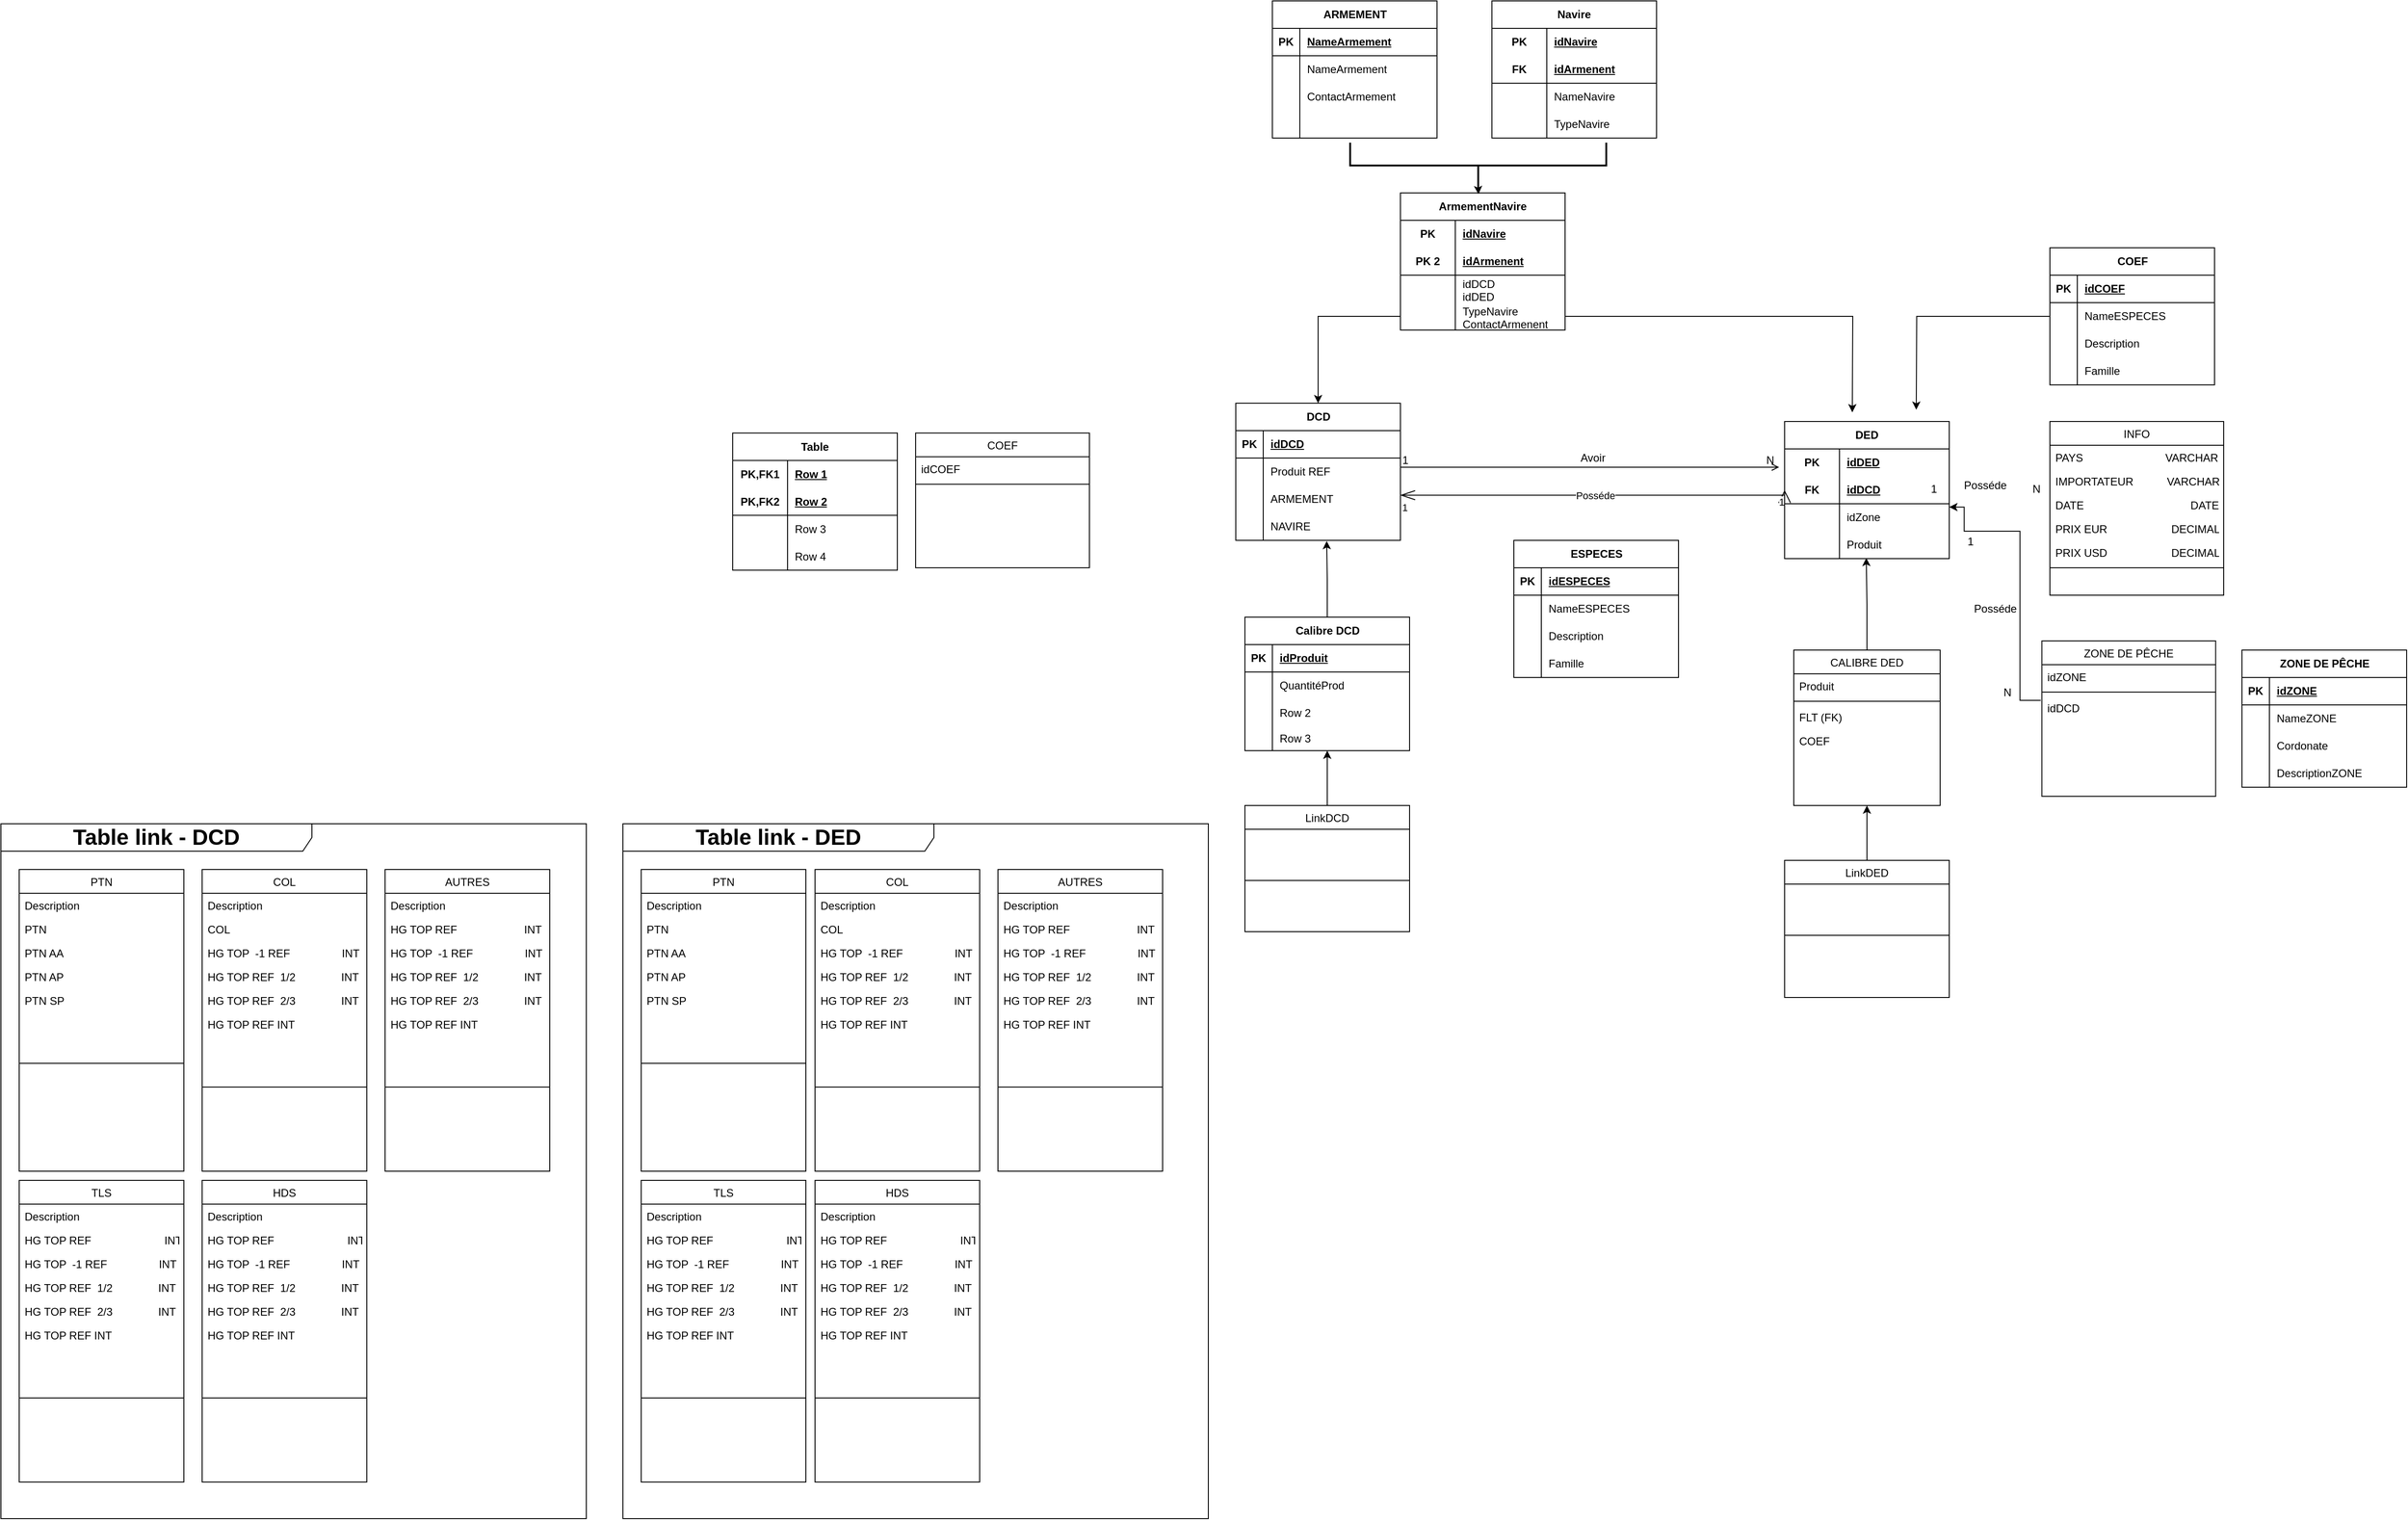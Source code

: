 <mxfile version="23.1.4" type="github">
  <diagram id="C5RBs43oDa-KdzZeNtuy" name="Page-1">
    <mxGraphModel dx="3059" dy="2201" grid="1" gridSize="10" guides="1" tooltips="1" connect="1" arrows="1" fold="1" page="1" pageScale="1" pageWidth="827" pageHeight="1169" math="0" shadow="0">
      <root>
        <mxCell id="WIyWlLk6GJQsqaUBKTNV-0" />
        <mxCell id="WIyWlLk6GJQsqaUBKTNV-1" parent="WIyWlLk6GJQsqaUBKTNV-0" />
        <mxCell id="qgcwNALDDDJDEwrhftnE-39" style="edgeStyle=orthogonalEdgeStyle;rounded=0;orthogonalLoop=1;jettySize=auto;html=1;entryX=0.496;entryY=0.974;entryDx=0;entryDy=0;entryPerimeter=0;" parent="WIyWlLk6GJQsqaUBKTNV-1" source="zkfFHV4jXpPFQw0GAbJ--13" edge="1" target="JeIWrBw9ed-52oqJrrLY-189">
          <mxGeometry relative="1" as="geometry">
            <mxPoint x="800" y="200" as="targetPoint" />
          </mxGeometry>
        </mxCell>
        <mxCell id="zkfFHV4jXpPFQw0GAbJ--13" value="CALIBRE DED" style="swimlane;fontStyle=0;align=center;verticalAlign=top;childLayout=stackLayout;horizontal=1;startSize=26;horizontalStack=0;resizeParent=1;resizeLast=0;collapsible=1;marginBottom=0;rounded=0;shadow=0;strokeWidth=1;" parent="WIyWlLk6GJQsqaUBKTNV-1" vertex="1">
          <mxGeometry x="720" y="290" width="160" height="170" as="geometry">
            <mxRectangle x="430" y="290" width="170" height="26" as="alternateBounds" />
          </mxGeometry>
        </mxCell>
        <mxCell id="zkfFHV4jXpPFQw0GAbJ--14" value="Produit" style="text;align=left;verticalAlign=top;spacingLeft=4;spacingRight=4;overflow=hidden;rotatable=0;points=[[0,0.5],[1,0.5]];portConstraint=eastwest;" parent="zkfFHV4jXpPFQw0GAbJ--13" vertex="1">
          <mxGeometry y="26" width="160" height="26" as="geometry" />
        </mxCell>
        <mxCell id="zkfFHV4jXpPFQw0GAbJ--15" value="" style="line;html=1;strokeWidth=1;align=left;verticalAlign=middle;spacingTop=-1;spacingLeft=3;spacingRight=3;rotatable=0;labelPosition=right;points=[];portConstraint=eastwest;" parent="zkfFHV4jXpPFQw0GAbJ--13" vertex="1">
          <mxGeometry y="52" width="160" height="8" as="geometry" />
        </mxCell>
        <mxCell id="qgcwNALDDDJDEwrhftnE-46" value="FLT (FK)" style="text;align=left;verticalAlign=top;spacingLeft=4;spacingRight=4;overflow=hidden;rotatable=0;points=[[0,0.5],[1,0.5]];portConstraint=eastwest;" parent="zkfFHV4jXpPFQw0GAbJ--13" vertex="1">
          <mxGeometry y="60" width="160" height="26" as="geometry" />
        </mxCell>
        <mxCell id="ZWhi7HKw57hq6rSF6S-4-10" value="COEF" style="text;align=left;verticalAlign=top;spacingLeft=4;spacingRight=4;overflow=hidden;rotatable=0;points=[[0,0.5],[1,0.5]];portConstraint=eastwest;" parent="zkfFHV4jXpPFQw0GAbJ--13" vertex="1">
          <mxGeometry y="86" width="160" height="26" as="geometry" />
        </mxCell>
        <mxCell id="zkfFHV4jXpPFQw0GAbJ--26" value="" style="endArrow=open;shadow=0;strokeWidth=1;rounded=0;endFill=1;edgeStyle=elbowEdgeStyle;elbow=vertical;exitX=1.001;exitY=0.332;exitDx=0;exitDy=0;exitPerimeter=0;" parent="WIyWlLk6GJQsqaUBKTNV-1" edge="1" source="ZWhi7HKw57hq6rSF6S-4-53">
          <mxGeometry x="0.5" y="41" relative="1" as="geometry">
            <mxPoint x="340" y="100" as="sourcePoint" />
            <mxPoint x="704" y="90" as="targetPoint" />
            <mxPoint x="-40" y="32" as="offset" />
            <Array as="points">
              <mxPoint x="570" y="90" />
            </Array>
          </mxGeometry>
        </mxCell>
        <mxCell id="zkfFHV4jXpPFQw0GAbJ--27" value="1" style="resizable=0;align=left;verticalAlign=bottom;labelBackgroundColor=none;fontSize=12;" parent="zkfFHV4jXpPFQw0GAbJ--26" connectable="0" vertex="1">
          <mxGeometry x="-1" relative="1" as="geometry">
            <mxPoint y="1" as="offset" />
          </mxGeometry>
        </mxCell>
        <mxCell id="zkfFHV4jXpPFQw0GAbJ--28" value="N" style="resizable=0;align=right;verticalAlign=bottom;labelBackgroundColor=none;fontSize=12;" parent="zkfFHV4jXpPFQw0GAbJ--26" connectable="0" vertex="1">
          <mxGeometry x="1" relative="1" as="geometry">
            <mxPoint x="-4" y="1" as="offset" />
          </mxGeometry>
        </mxCell>
        <mxCell id="zkfFHV4jXpPFQw0GAbJ--29" value="Avoir" style="text;html=1;resizable=0;points=[];;align=center;verticalAlign=middle;labelBackgroundColor=none;rounded=0;shadow=0;strokeWidth=1;fontSize=12;" parent="zkfFHV4jXpPFQw0GAbJ--26" vertex="1" connectable="0">
          <mxGeometry x="0.5" y="49" relative="1" as="geometry">
            <mxPoint x="-101" y="39" as="offset" />
          </mxGeometry>
        </mxCell>
        <mxCell id="qgcwNALDDDJDEwrhftnE-63" style="edgeStyle=orthogonalEdgeStyle;rounded=0;orthogonalLoop=1;jettySize=auto;html=1;entryX=0.5;entryY=1;entryDx=0;entryDy=0;entryPerimeter=0;" parent="WIyWlLk6GJQsqaUBKTNV-1" source="qgcwNALDDDJDEwrhftnE-0" target="ZWhi7HKw57hq6rSF6S-4-98" edge="1">
          <mxGeometry relative="1" as="geometry">
            <mxPoint x="210" y="398" as="targetPoint" />
          </mxGeometry>
        </mxCell>
        <mxCell id="qgcwNALDDDJDEwrhftnE-0" value="LinkDCD" style="swimlane;fontStyle=0;align=center;verticalAlign=top;childLayout=stackLayout;horizontal=1;startSize=26;horizontalStack=0;resizeParent=1;resizeLast=0;collapsible=1;marginBottom=0;rounded=0;shadow=0;strokeWidth=1;" parent="WIyWlLk6GJQsqaUBKTNV-1" vertex="1">
          <mxGeometry x="120" y="460" width="180" height="138" as="geometry">
            <mxRectangle x="130" y="380" width="160" height="26" as="alternateBounds" />
          </mxGeometry>
        </mxCell>
        <mxCell id="qgcwNALDDDJDEwrhftnE-3" value="" style="line;html=1;strokeWidth=1;align=left;verticalAlign=middle;spacingTop=-1;spacingLeft=3;spacingRight=3;rotatable=0;labelPosition=right;points=[];portConstraint=eastwest;" parent="qgcwNALDDDJDEwrhftnE-0" vertex="1">
          <mxGeometry y="26" width="180" height="112" as="geometry" />
        </mxCell>
        <mxCell id="qgcwNALDDDJDEwrhftnE-42" style="edgeStyle=orthogonalEdgeStyle;rounded=0;orthogonalLoop=1;jettySize=auto;html=1;entryX=0.5;entryY=1;entryDx=0;entryDy=0;" parent="WIyWlLk6GJQsqaUBKTNV-1" source="qgcwNALDDDJDEwrhftnE-15" target="zkfFHV4jXpPFQw0GAbJ--13" edge="1">
          <mxGeometry relative="1" as="geometry" />
        </mxCell>
        <mxCell id="qgcwNALDDDJDEwrhftnE-15" value="LinkDED" style="swimlane;fontStyle=0;align=center;verticalAlign=top;childLayout=stackLayout;horizontal=1;startSize=26;horizontalStack=0;resizeParent=1;resizeLast=0;collapsible=1;marginBottom=0;rounded=0;shadow=0;strokeWidth=1;" parent="WIyWlLk6GJQsqaUBKTNV-1" vertex="1">
          <mxGeometry x="710" y="520" width="180" height="150" as="geometry">
            <mxRectangle x="130" y="380" width="160" height="26" as="alternateBounds" />
          </mxGeometry>
        </mxCell>
        <mxCell id="qgcwNALDDDJDEwrhftnE-22" value="" style="line;html=1;strokeWidth=1;align=left;verticalAlign=middle;spacingTop=-1;spacingLeft=3;spacingRight=3;rotatable=0;labelPosition=right;points=[];portConstraint=eastwest;" parent="qgcwNALDDDJDEwrhftnE-15" vertex="1">
          <mxGeometry y="26" width="180" height="112" as="geometry" />
        </mxCell>
        <mxCell id="qgcwNALDDDJDEwrhftnE-24" value="PTN" style="swimlane;fontStyle=0;align=center;verticalAlign=top;childLayout=stackLayout;horizontal=1;startSize=26;horizontalStack=0;resizeParent=1;resizeLast=0;collapsible=1;marginBottom=0;rounded=0;shadow=0;strokeWidth=1;" parent="WIyWlLk6GJQsqaUBKTNV-1" vertex="1">
          <mxGeometry x="-540" y="530" width="180" height="330" as="geometry">
            <mxRectangle x="130" y="380" width="160" height="26" as="alternateBounds" />
          </mxGeometry>
        </mxCell>
        <mxCell id="qgcwNALDDDJDEwrhftnE-25" value="Description" style="text;align=left;verticalAlign=top;spacingLeft=4;spacingRight=4;overflow=hidden;rotatable=0;points=[[0,0.5],[1,0.5]];portConstraint=eastwest;" parent="qgcwNALDDDJDEwrhftnE-24" vertex="1">
          <mxGeometry y="26" width="180" height="26" as="geometry" />
        </mxCell>
        <mxCell id="qgcwNALDDDJDEwrhftnE-26" value="PTN" style="text;align=left;verticalAlign=top;spacingLeft=4;spacingRight=4;overflow=hidden;rotatable=0;points=[[0,0.5],[1,0.5]];portConstraint=eastwest;rounded=0;shadow=0;html=0;" parent="qgcwNALDDDJDEwrhftnE-24" vertex="1">
          <mxGeometry y="52" width="180" height="26" as="geometry" />
        </mxCell>
        <mxCell id="qgcwNALDDDJDEwrhftnE-29" value="PTN AA" style="text;align=left;verticalAlign=top;spacingLeft=4;spacingRight=4;overflow=hidden;rotatable=0;points=[[0,0.5],[1,0.5]];portConstraint=eastwest;rounded=0;shadow=0;html=0;" parent="qgcwNALDDDJDEwrhftnE-24" vertex="1">
          <mxGeometry y="78" width="180" height="26" as="geometry" />
        </mxCell>
        <mxCell id="qgcwNALDDDJDEwrhftnE-27" value="PTN AP" style="text;align=left;verticalAlign=top;spacingLeft=4;spacingRight=4;overflow=hidden;rotatable=0;points=[[0,0.5],[1,0.5]];portConstraint=eastwest;rounded=0;shadow=0;html=0;" parent="qgcwNALDDDJDEwrhftnE-24" vertex="1">
          <mxGeometry y="104" width="180" height="26" as="geometry" />
        </mxCell>
        <mxCell id="qgcwNALDDDJDEwrhftnE-28" value="PTN SP" style="text;align=left;verticalAlign=top;spacingLeft=4;spacingRight=4;overflow=hidden;rotatable=0;points=[[0,0.5],[1,0.5]];portConstraint=eastwest;rounded=0;shadow=0;html=0;" parent="qgcwNALDDDJDEwrhftnE-24" vertex="1">
          <mxGeometry y="130" width="180" height="26" as="geometry" />
        </mxCell>
        <mxCell id="qgcwNALDDDJDEwrhftnE-31" value="" style="line;html=1;strokeWidth=1;align=left;verticalAlign=middle;spacingTop=-1;spacingLeft=3;spacingRight=3;rotatable=0;labelPosition=right;points=[];portConstraint=eastwest;" parent="qgcwNALDDDJDEwrhftnE-24" vertex="1">
          <mxGeometry y="156" width="180" height="112" as="geometry" />
        </mxCell>
        <mxCell id="qgcwNALDDDJDEwrhftnE-35" value="INFO" style="swimlane;fontStyle=0;align=center;verticalAlign=top;childLayout=stackLayout;horizontal=1;startSize=26;horizontalStack=0;resizeParent=1;resizeLast=0;collapsible=1;marginBottom=0;rounded=0;shadow=0;strokeWidth=1;" parent="WIyWlLk6GJQsqaUBKTNV-1" vertex="1">
          <mxGeometry x="1000" y="40" width="190" height="190" as="geometry">
            <mxRectangle x="710" y="40" width="170" height="26" as="alternateBounds" />
          </mxGeometry>
        </mxCell>
        <mxCell id="qgcwNALDDDJDEwrhftnE-36" value="PAYS                           VARCHAR" style="text;align=left;verticalAlign=top;spacingLeft=4;spacingRight=4;overflow=hidden;rotatable=0;points=[[0,0.5],[1,0.5]];portConstraint=eastwest;" parent="qgcwNALDDDJDEwrhftnE-35" vertex="1">
          <mxGeometry y="26" width="190" height="26" as="geometry" />
        </mxCell>
        <mxCell id="qgcwNALDDDJDEwrhftnE-38" value="IMPORTATEUR           VARCHAR" style="text;align=left;verticalAlign=top;spacingLeft=4;spacingRight=4;overflow=hidden;rotatable=0;points=[[0,0.5],[1,0.5]];portConstraint=eastwest;" parent="qgcwNALDDDJDEwrhftnE-35" vertex="1">
          <mxGeometry y="52" width="190" height="26" as="geometry" />
        </mxCell>
        <mxCell id="qgcwNALDDDJDEwrhftnE-41" value="DATE                                   DATE" style="text;align=left;verticalAlign=top;spacingLeft=4;spacingRight=4;overflow=hidden;rotatable=0;points=[[0,0.5],[1,0.5]];portConstraint=eastwest;" parent="qgcwNALDDDJDEwrhftnE-35" vertex="1">
          <mxGeometry y="78" width="190" height="26" as="geometry" />
        </mxCell>
        <mxCell id="qgcwNALDDDJDEwrhftnE-40" value="PRIX EUR                     DECIMAL" style="text;align=left;verticalAlign=top;spacingLeft=4;spacingRight=4;overflow=hidden;rotatable=0;points=[[0,0.5],[1,0.5]];portConstraint=eastwest;" parent="qgcwNALDDDJDEwrhftnE-35" vertex="1">
          <mxGeometry y="104" width="190" height="26" as="geometry" />
        </mxCell>
        <mxCell id="ZWhi7HKw57hq6rSF6S-4-9" value="PRIX USD                     DECIMAL" style="text;align=left;verticalAlign=top;spacingLeft=4;spacingRight=4;overflow=hidden;rotatable=0;points=[[0,0.5],[1,0.5]];portConstraint=eastwest;" parent="qgcwNALDDDJDEwrhftnE-35" vertex="1">
          <mxGeometry y="130" width="190" height="26" as="geometry" />
        </mxCell>
        <mxCell id="qgcwNALDDDJDEwrhftnE-37" value="" style="line;html=1;strokeWidth=1;align=left;verticalAlign=middle;spacingTop=-1;spacingLeft=3;spacingRight=3;rotatable=0;labelPosition=right;points=[];portConstraint=eastwest;" parent="qgcwNALDDDJDEwrhftnE-35" vertex="1">
          <mxGeometry y="156" width="190" height="8" as="geometry" />
        </mxCell>
        <mxCell id="qgcwNALDDDJDEwrhftnE-48" value="ZONE DE PÊCHE" style="swimlane;fontStyle=0;align=center;verticalAlign=top;childLayout=stackLayout;horizontal=1;startSize=26;horizontalStack=0;resizeParent=1;resizeLast=0;collapsible=1;marginBottom=0;rounded=0;shadow=0;strokeWidth=1;" parent="WIyWlLk6GJQsqaUBKTNV-1" vertex="1">
          <mxGeometry x="991.24" y="280" width="190" height="170" as="geometry">
            <mxRectangle x="340" y="380" width="170" height="26" as="alternateBounds" />
          </mxGeometry>
        </mxCell>
        <mxCell id="qgcwNALDDDJDEwrhftnE-49" value="idZONE" style="text;align=left;verticalAlign=top;spacingLeft=4;spacingRight=4;overflow=hidden;rotatable=0;points=[[0,0.5],[1,0.5]];portConstraint=eastwest;" parent="qgcwNALDDDJDEwrhftnE-48" vertex="1">
          <mxGeometry y="26" width="190" height="26" as="geometry" />
        </mxCell>
        <mxCell id="qgcwNALDDDJDEwrhftnE-53" value="" style="line;html=1;strokeWidth=1;align=left;verticalAlign=middle;spacingTop=-1;spacingLeft=3;spacingRight=3;rotatable=0;labelPosition=right;points=[];portConstraint=eastwest;" parent="qgcwNALDDDJDEwrhftnE-48" vertex="1">
          <mxGeometry y="52" width="190" height="8" as="geometry" />
        </mxCell>
        <mxCell id="qgcwNALDDDJDEwrhftnE-54" value="idDCD" style="text;align=left;verticalAlign=top;spacingLeft=4;spacingRight=4;overflow=hidden;rotatable=0;points=[[0,0.5],[1,0.5]];portConstraint=eastwest;" parent="qgcwNALDDDJDEwrhftnE-48" vertex="1">
          <mxGeometry y="60" width="190" height="26" as="geometry" />
        </mxCell>
        <mxCell id="qgcwNALDDDJDEwrhftnE-60" value="1" style="resizable=0;align=left;verticalAlign=bottom;labelBackgroundColor=none;fontSize=12;" parent="WIyWlLk6GJQsqaUBKTNV-1" connectable="0" vertex="1">
          <mxGeometry x="870" y="122.588" as="geometry">
            <mxPoint x="-2" as="offset" />
          </mxGeometry>
        </mxCell>
        <mxCell id="qgcwNALDDDJDEwrhftnE-61" value="N" style="resizable=0;align=right;verticalAlign=bottom;labelBackgroundColor=none;fontSize=12;" parent="WIyWlLk6GJQsqaUBKTNV-1" connectable="0" vertex="1">
          <mxGeometry x="991.235" y="122.588" as="geometry" />
        </mxCell>
        <mxCell id="qgcwNALDDDJDEwrhftnE-62" value="Posséde" style="text;html=1;resizable=0;points=[];;align=center;verticalAlign=middle;labelBackgroundColor=none;rounded=0;shadow=0;strokeWidth=1;fontSize=12;" parent="WIyWlLk6GJQsqaUBKTNV-1" vertex="1" connectable="0">
          <mxGeometry x="928.471" y="109.588" as="geometry" />
        </mxCell>
        <mxCell id="ZWhi7HKw57hq6rSF6S-4-0" value="1" style="resizable=0;align=left;verticalAlign=bottom;labelBackgroundColor=none;fontSize=12;" parent="WIyWlLk6GJQsqaUBKTNV-1" connectable="0" vertex="1">
          <mxGeometry x="910" y="179.998" as="geometry">
            <mxPoint x="-2" as="offset" />
          </mxGeometry>
        </mxCell>
        <mxCell id="ZWhi7HKw57hq6rSF6S-4-2" value="Posséde" style="text;html=1;resizable=0;points=[];;align=center;verticalAlign=middle;labelBackgroundColor=none;rounded=0;shadow=0;strokeWidth=1;fontSize=12;" parent="WIyWlLk6GJQsqaUBKTNV-1" vertex="1" connectable="0">
          <mxGeometry x="940.001" y="244.998" as="geometry" />
        </mxCell>
        <mxCell id="ZWhi7HKw57hq6rSF6S-4-1" value="N" style="resizable=0;align=right;verticalAlign=bottom;labelBackgroundColor=none;fontSize=12;" parent="WIyWlLk6GJQsqaUBKTNV-1" connectable="0" vertex="1">
          <mxGeometry x="770" y="345" width="190" as="geometry" />
        </mxCell>
        <mxCell id="ZWhi7HKw57hq6rSF6S-4-3" value="COEF" style="swimlane;fontStyle=0;align=center;verticalAlign=top;childLayout=stackLayout;horizontal=1;startSize=26;horizontalStack=0;resizeParent=1;resizeLast=0;collapsible=1;marginBottom=0;rounded=0;shadow=0;strokeWidth=1;" parent="WIyWlLk6GJQsqaUBKTNV-1" vertex="1">
          <mxGeometry x="-240" y="52.59" width="190" height="147.41" as="geometry">
            <mxRectangle x="340" y="380" width="170" height="26" as="alternateBounds" />
          </mxGeometry>
        </mxCell>
        <mxCell id="ZWhi7HKw57hq6rSF6S-4-4" value="idCOEF" style="text;align=left;verticalAlign=top;spacingLeft=4;spacingRight=4;overflow=hidden;rotatable=0;points=[[0,0.5],[1,0.5]];portConstraint=eastwest;" parent="ZWhi7HKw57hq6rSF6S-4-3" vertex="1">
          <mxGeometry y="26" width="190" height="26" as="geometry" />
        </mxCell>
        <mxCell id="ZWhi7HKw57hq6rSF6S-4-8" value="" style="line;html=1;strokeWidth=1;align=left;verticalAlign=middle;spacingTop=-1;spacingLeft=3;spacingRight=3;rotatable=0;labelPosition=right;points=[];portConstraint=eastwest;" parent="ZWhi7HKw57hq6rSF6S-4-3" vertex="1">
          <mxGeometry y="52" width="190" height="8" as="geometry" />
        </mxCell>
        <mxCell id="ZWhi7HKw57hq6rSF6S-4-11" value="COL" style="swimlane;fontStyle=0;align=center;verticalAlign=top;childLayout=stackLayout;horizontal=1;startSize=26;horizontalStack=0;resizeParent=1;resizeLast=0;collapsible=1;marginBottom=0;rounded=0;shadow=0;strokeWidth=1;" parent="WIyWlLk6GJQsqaUBKTNV-1" vertex="1">
          <mxGeometry x="-350" y="530" width="180" height="330" as="geometry">
            <mxRectangle x="130" y="380" width="160" height="26" as="alternateBounds" />
          </mxGeometry>
        </mxCell>
        <mxCell id="ZWhi7HKw57hq6rSF6S-4-12" value="Description" style="text;align=left;verticalAlign=top;spacingLeft=4;spacingRight=4;overflow=hidden;rotatable=0;points=[[0,0.5],[1,0.5]];portConstraint=eastwest;" parent="ZWhi7HKw57hq6rSF6S-4-11" vertex="1">
          <mxGeometry y="26" width="180" height="26" as="geometry" />
        </mxCell>
        <mxCell id="ZWhi7HKw57hq6rSF6S-4-13" value="COL" style="text;align=left;verticalAlign=top;spacingLeft=4;spacingRight=4;overflow=hidden;rotatable=0;points=[[0,0.5],[1,0.5]];portConstraint=eastwest;rounded=0;shadow=0;html=0;" parent="ZWhi7HKw57hq6rSF6S-4-11" vertex="1">
          <mxGeometry y="52" width="180" height="26" as="geometry" />
        </mxCell>
        <mxCell id="ZWhi7HKw57hq6rSF6S-4-14" value="HG TOP  -1 REF                 INT" style="text;align=left;verticalAlign=top;spacingLeft=4;spacingRight=4;overflow=hidden;rotatable=0;points=[[0,0.5],[1,0.5]];portConstraint=eastwest;rounded=0;shadow=0;html=0;" parent="ZWhi7HKw57hq6rSF6S-4-11" vertex="1">
          <mxGeometry y="78" width="180" height="26" as="geometry" />
        </mxCell>
        <mxCell id="ZWhi7HKw57hq6rSF6S-4-15" value="HG TOP REF  1/2               INT" style="text;align=left;verticalAlign=top;spacingLeft=4;spacingRight=4;overflow=hidden;rotatable=0;points=[[0,0.5],[1,0.5]];portConstraint=eastwest;rounded=0;shadow=0;html=0;" parent="ZWhi7HKw57hq6rSF6S-4-11" vertex="1">
          <mxGeometry y="104" width="180" height="26" as="geometry" />
        </mxCell>
        <mxCell id="ZWhi7HKw57hq6rSF6S-4-16" value="HG TOP REF  2/3               INT" style="text;align=left;verticalAlign=top;spacingLeft=4;spacingRight=4;overflow=hidden;rotatable=0;points=[[0,0.5],[1,0.5]];portConstraint=eastwest;rounded=0;shadow=0;html=0;" parent="ZWhi7HKw57hq6rSF6S-4-11" vertex="1">
          <mxGeometry y="130" width="180" height="26" as="geometry" />
        </mxCell>
        <mxCell id="ZWhi7HKw57hq6rSF6S-4-17" value="HG TOP REF INT" style="text;align=left;verticalAlign=top;spacingLeft=4;spacingRight=4;overflow=hidden;rotatable=0;points=[[0,0.5],[1,0.5]];portConstraint=eastwest;rounded=0;shadow=0;html=0;" parent="ZWhi7HKw57hq6rSF6S-4-11" vertex="1">
          <mxGeometry y="156" width="180" height="26" as="geometry" />
        </mxCell>
        <mxCell id="ZWhi7HKw57hq6rSF6S-4-18" value="" style="line;html=1;strokeWidth=1;align=left;verticalAlign=middle;spacingTop=-1;spacingLeft=3;spacingRight=3;rotatable=0;labelPosition=right;points=[];portConstraint=eastwest;" parent="ZWhi7HKw57hq6rSF6S-4-11" vertex="1">
          <mxGeometry y="182" width="180" height="112" as="geometry" />
        </mxCell>
        <mxCell id="ZWhi7HKw57hq6rSF6S-4-19" value="TLS" style="swimlane;fontStyle=0;align=center;verticalAlign=top;childLayout=stackLayout;horizontal=1;startSize=26;horizontalStack=0;resizeParent=1;resizeLast=0;collapsible=1;marginBottom=0;rounded=0;shadow=0;strokeWidth=1;" parent="WIyWlLk6GJQsqaUBKTNV-1" vertex="1">
          <mxGeometry x="-540" y="870" width="180" height="330" as="geometry">
            <mxRectangle x="130" y="380" width="160" height="26" as="alternateBounds" />
          </mxGeometry>
        </mxCell>
        <mxCell id="ZWhi7HKw57hq6rSF6S-4-20" value="Description" style="text;align=left;verticalAlign=top;spacingLeft=4;spacingRight=4;overflow=hidden;rotatable=0;points=[[0,0.5],[1,0.5]];portConstraint=eastwest;" parent="ZWhi7HKw57hq6rSF6S-4-19" vertex="1">
          <mxGeometry y="26" width="180" height="26" as="geometry" />
        </mxCell>
        <mxCell id="ZWhi7HKw57hq6rSF6S-4-21" value="HG TOP REF                        INT" style="text;align=left;verticalAlign=top;spacingLeft=4;spacingRight=4;overflow=hidden;rotatable=0;points=[[0,0.5],[1,0.5]];portConstraint=eastwest;rounded=0;shadow=0;html=0;" parent="ZWhi7HKw57hq6rSF6S-4-19" vertex="1">
          <mxGeometry y="52" width="180" height="26" as="geometry" />
        </mxCell>
        <mxCell id="ZWhi7HKw57hq6rSF6S-4-22" value="HG TOP  -1 REF                 INT" style="text;align=left;verticalAlign=top;spacingLeft=4;spacingRight=4;overflow=hidden;rotatable=0;points=[[0,0.5],[1,0.5]];portConstraint=eastwest;rounded=0;shadow=0;html=0;" parent="ZWhi7HKw57hq6rSF6S-4-19" vertex="1">
          <mxGeometry y="78" width="180" height="26" as="geometry" />
        </mxCell>
        <mxCell id="ZWhi7HKw57hq6rSF6S-4-23" value="HG TOP REF  1/2               INT" style="text;align=left;verticalAlign=top;spacingLeft=4;spacingRight=4;overflow=hidden;rotatable=0;points=[[0,0.5],[1,0.5]];portConstraint=eastwest;rounded=0;shadow=0;html=0;" parent="ZWhi7HKw57hq6rSF6S-4-19" vertex="1">
          <mxGeometry y="104" width="180" height="26" as="geometry" />
        </mxCell>
        <mxCell id="ZWhi7HKw57hq6rSF6S-4-24" value="HG TOP REF  2/3               INT" style="text;align=left;verticalAlign=top;spacingLeft=4;spacingRight=4;overflow=hidden;rotatable=0;points=[[0,0.5],[1,0.5]];portConstraint=eastwest;rounded=0;shadow=0;html=0;" parent="ZWhi7HKw57hq6rSF6S-4-19" vertex="1">
          <mxGeometry y="130" width="180" height="26" as="geometry" />
        </mxCell>
        <mxCell id="ZWhi7HKw57hq6rSF6S-4-25" value="HG TOP REF INT" style="text;align=left;verticalAlign=top;spacingLeft=4;spacingRight=4;overflow=hidden;rotatable=0;points=[[0,0.5],[1,0.5]];portConstraint=eastwest;rounded=0;shadow=0;html=0;" parent="ZWhi7HKw57hq6rSF6S-4-19" vertex="1">
          <mxGeometry y="156" width="180" height="26" as="geometry" />
        </mxCell>
        <mxCell id="ZWhi7HKw57hq6rSF6S-4-26" value="" style="line;html=1;strokeWidth=1;align=left;verticalAlign=middle;spacingTop=-1;spacingLeft=3;spacingRight=3;rotatable=0;labelPosition=right;points=[];portConstraint=eastwest;" parent="ZWhi7HKw57hq6rSF6S-4-19" vertex="1">
          <mxGeometry y="182" width="180" height="112" as="geometry" />
        </mxCell>
        <mxCell id="ZWhi7HKw57hq6rSF6S-4-27" value="HDS" style="swimlane;fontStyle=0;align=center;verticalAlign=top;childLayout=stackLayout;horizontal=1;startSize=26;horizontalStack=0;resizeParent=1;resizeLast=0;collapsible=1;marginBottom=0;rounded=0;shadow=0;strokeWidth=1;" parent="WIyWlLk6GJQsqaUBKTNV-1" vertex="1">
          <mxGeometry x="-350" y="870" width="180" height="330" as="geometry">
            <mxRectangle x="130" y="380" width="160" height="26" as="alternateBounds" />
          </mxGeometry>
        </mxCell>
        <mxCell id="ZWhi7HKw57hq6rSF6S-4-28" value="Description" style="text;align=left;verticalAlign=top;spacingLeft=4;spacingRight=4;overflow=hidden;rotatable=0;points=[[0,0.5],[1,0.5]];portConstraint=eastwest;" parent="ZWhi7HKw57hq6rSF6S-4-27" vertex="1">
          <mxGeometry y="26" width="180" height="26" as="geometry" />
        </mxCell>
        <mxCell id="ZWhi7HKw57hq6rSF6S-4-29" value="HG TOP REF                        INT" style="text;align=left;verticalAlign=top;spacingLeft=4;spacingRight=4;overflow=hidden;rotatable=0;points=[[0,0.5],[1,0.5]];portConstraint=eastwest;rounded=0;shadow=0;html=0;" parent="ZWhi7HKw57hq6rSF6S-4-27" vertex="1">
          <mxGeometry y="52" width="180" height="26" as="geometry" />
        </mxCell>
        <mxCell id="ZWhi7HKw57hq6rSF6S-4-30" value="HG TOP  -1 REF                 INT" style="text;align=left;verticalAlign=top;spacingLeft=4;spacingRight=4;overflow=hidden;rotatable=0;points=[[0,0.5],[1,0.5]];portConstraint=eastwest;rounded=0;shadow=0;html=0;" parent="ZWhi7HKw57hq6rSF6S-4-27" vertex="1">
          <mxGeometry y="78" width="180" height="26" as="geometry" />
        </mxCell>
        <mxCell id="ZWhi7HKw57hq6rSF6S-4-31" value="HG TOP REF  1/2               INT" style="text;align=left;verticalAlign=top;spacingLeft=4;spacingRight=4;overflow=hidden;rotatable=0;points=[[0,0.5],[1,0.5]];portConstraint=eastwest;rounded=0;shadow=0;html=0;" parent="ZWhi7HKw57hq6rSF6S-4-27" vertex="1">
          <mxGeometry y="104" width="180" height="26" as="geometry" />
        </mxCell>
        <mxCell id="ZWhi7HKw57hq6rSF6S-4-32" value="HG TOP REF  2/3               INT" style="text;align=left;verticalAlign=top;spacingLeft=4;spacingRight=4;overflow=hidden;rotatable=0;points=[[0,0.5],[1,0.5]];portConstraint=eastwest;rounded=0;shadow=0;html=0;" parent="ZWhi7HKw57hq6rSF6S-4-27" vertex="1">
          <mxGeometry y="130" width="180" height="26" as="geometry" />
        </mxCell>
        <mxCell id="ZWhi7HKw57hq6rSF6S-4-33" value="HG TOP REF INT" style="text;align=left;verticalAlign=top;spacingLeft=4;spacingRight=4;overflow=hidden;rotatable=0;points=[[0,0.5],[1,0.5]];portConstraint=eastwest;rounded=0;shadow=0;html=0;" parent="ZWhi7HKw57hq6rSF6S-4-27" vertex="1">
          <mxGeometry y="156" width="180" height="26" as="geometry" />
        </mxCell>
        <mxCell id="ZWhi7HKw57hq6rSF6S-4-34" value="" style="line;html=1;strokeWidth=1;align=left;verticalAlign=middle;spacingTop=-1;spacingLeft=3;spacingRight=3;rotatable=0;labelPosition=right;points=[];portConstraint=eastwest;" parent="ZWhi7HKw57hq6rSF6S-4-27" vertex="1">
          <mxGeometry y="182" width="180" height="112" as="geometry" />
        </mxCell>
        <mxCell id="ZWhi7HKw57hq6rSF6S-4-35" value="AUTRES" style="swimlane;fontStyle=0;align=center;verticalAlign=top;childLayout=stackLayout;horizontal=1;startSize=26;horizontalStack=0;resizeParent=1;resizeLast=0;collapsible=1;marginBottom=0;rounded=0;shadow=0;strokeWidth=1;" parent="WIyWlLk6GJQsqaUBKTNV-1" vertex="1">
          <mxGeometry x="-150" y="530" width="180" height="330" as="geometry">
            <mxRectangle x="130" y="380" width="160" height="26" as="alternateBounds" />
          </mxGeometry>
        </mxCell>
        <mxCell id="ZWhi7HKw57hq6rSF6S-4-36" value="Description" style="text;align=left;verticalAlign=top;spacingLeft=4;spacingRight=4;overflow=hidden;rotatable=0;points=[[0,0.5],[1,0.5]];portConstraint=eastwest;" parent="ZWhi7HKw57hq6rSF6S-4-35" vertex="1">
          <mxGeometry y="26" width="180" height="26" as="geometry" />
        </mxCell>
        <mxCell id="ZWhi7HKw57hq6rSF6S-4-37" value="HG TOP REF                      INT" style="text;align=left;verticalAlign=top;spacingLeft=4;spacingRight=4;overflow=hidden;rotatable=0;points=[[0,0.5],[1,0.5]];portConstraint=eastwest;rounded=0;shadow=0;html=0;" parent="ZWhi7HKw57hq6rSF6S-4-35" vertex="1">
          <mxGeometry y="52" width="180" height="26" as="geometry" />
        </mxCell>
        <mxCell id="ZWhi7HKw57hq6rSF6S-4-38" value="HG TOP  -1 REF                 INT" style="text;align=left;verticalAlign=top;spacingLeft=4;spacingRight=4;overflow=hidden;rotatable=0;points=[[0,0.5],[1,0.5]];portConstraint=eastwest;rounded=0;shadow=0;html=0;" parent="ZWhi7HKw57hq6rSF6S-4-35" vertex="1">
          <mxGeometry y="78" width="180" height="26" as="geometry" />
        </mxCell>
        <mxCell id="ZWhi7HKw57hq6rSF6S-4-39" value="HG TOP REF  1/2               INT" style="text;align=left;verticalAlign=top;spacingLeft=4;spacingRight=4;overflow=hidden;rotatable=0;points=[[0,0.5],[1,0.5]];portConstraint=eastwest;rounded=0;shadow=0;html=0;" parent="ZWhi7HKw57hq6rSF6S-4-35" vertex="1">
          <mxGeometry y="104" width="180" height="26" as="geometry" />
        </mxCell>
        <mxCell id="ZWhi7HKw57hq6rSF6S-4-40" value="HG TOP REF  2/3               INT" style="text;align=left;verticalAlign=top;spacingLeft=4;spacingRight=4;overflow=hidden;rotatable=0;points=[[0,0.5],[1,0.5]];portConstraint=eastwest;rounded=0;shadow=0;html=0;" parent="ZWhi7HKw57hq6rSF6S-4-35" vertex="1">
          <mxGeometry y="130" width="180" height="26" as="geometry" />
        </mxCell>
        <mxCell id="ZWhi7HKw57hq6rSF6S-4-41" value="HG TOP REF INT" style="text;align=left;verticalAlign=top;spacingLeft=4;spacingRight=4;overflow=hidden;rotatable=0;points=[[0,0.5],[1,0.5]];portConstraint=eastwest;rounded=0;shadow=0;html=0;" parent="ZWhi7HKw57hq6rSF6S-4-35" vertex="1">
          <mxGeometry y="156" width="180" height="26" as="geometry" />
        </mxCell>
        <mxCell id="ZWhi7HKw57hq6rSF6S-4-42" value="" style="line;html=1;strokeWidth=1;align=left;verticalAlign=middle;spacingTop=-1;spacingLeft=3;spacingRight=3;rotatable=0;labelPosition=right;points=[];portConstraint=eastwest;" parent="ZWhi7HKw57hq6rSF6S-4-35" vertex="1">
          <mxGeometry y="182" width="180" height="112" as="geometry" />
        </mxCell>
        <mxCell id="ZWhi7HKw57hq6rSF6S-4-49" value="DCD" style="shape=table;startSize=30;container=1;collapsible=1;childLayout=tableLayout;fixedRows=1;rowLines=0;fontStyle=1;align=center;resizeLast=1;html=1;" parent="WIyWlLk6GJQsqaUBKTNV-1" vertex="1">
          <mxGeometry x="110" y="20" width="180" height="150" as="geometry">
            <mxRectangle x="110" y="20" width="70" height="30" as="alternateBounds" />
          </mxGeometry>
        </mxCell>
        <mxCell id="ZWhi7HKw57hq6rSF6S-4-50" value="" style="shape=tableRow;horizontal=0;startSize=0;swimlaneHead=0;swimlaneBody=0;fillColor=none;collapsible=0;dropTarget=0;points=[[0,0.5],[1,0.5]];portConstraint=eastwest;top=0;left=0;right=0;bottom=1;" parent="ZWhi7HKw57hq6rSF6S-4-49" vertex="1">
          <mxGeometry y="30" width="180" height="30" as="geometry" />
        </mxCell>
        <mxCell id="ZWhi7HKw57hq6rSF6S-4-51" value="PK" style="shape=partialRectangle;connectable=0;fillColor=none;top=0;left=0;bottom=0;right=0;fontStyle=1;overflow=hidden;whiteSpace=wrap;html=1;" parent="ZWhi7HKw57hq6rSF6S-4-50" vertex="1">
          <mxGeometry width="30" height="30" as="geometry">
            <mxRectangle width="30" height="30" as="alternateBounds" />
          </mxGeometry>
        </mxCell>
        <mxCell id="ZWhi7HKw57hq6rSF6S-4-52" value="idDCD" style="shape=partialRectangle;connectable=0;fillColor=none;top=0;left=0;bottom=0;right=0;align=left;spacingLeft=6;fontStyle=5;overflow=hidden;whiteSpace=wrap;html=1;" parent="ZWhi7HKw57hq6rSF6S-4-50" vertex="1">
          <mxGeometry x="30" width="150" height="30" as="geometry">
            <mxRectangle width="150" height="30" as="alternateBounds" />
          </mxGeometry>
        </mxCell>
        <mxCell id="ZWhi7HKw57hq6rSF6S-4-53" value="" style="shape=tableRow;horizontal=0;startSize=0;swimlaneHead=0;swimlaneBody=0;fillColor=none;collapsible=0;dropTarget=0;points=[[0,0.5],[1,0.5]];portConstraint=eastwest;top=0;left=0;right=0;bottom=0;" parent="ZWhi7HKw57hq6rSF6S-4-49" vertex="1">
          <mxGeometry y="60" width="180" height="30" as="geometry" />
        </mxCell>
        <mxCell id="ZWhi7HKw57hq6rSF6S-4-54" value="" style="shape=partialRectangle;connectable=0;fillColor=none;top=0;left=0;bottom=0;right=0;editable=1;overflow=hidden;whiteSpace=wrap;html=1;" parent="ZWhi7HKw57hq6rSF6S-4-53" vertex="1">
          <mxGeometry width="30" height="30" as="geometry">
            <mxRectangle width="30" height="30" as="alternateBounds" />
          </mxGeometry>
        </mxCell>
        <mxCell id="ZWhi7HKw57hq6rSF6S-4-55" value="Produit REF" style="shape=partialRectangle;connectable=0;fillColor=none;top=0;left=0;bottom=0;right=0;align=left;spacingLeft=6;overflow=hidden;whiteSpace=wrap;html=1;" parent="ZWhi7HKw57hq6rSF6S-4-53" vertex="1">
          <mxGeometry x="30" width="150" height="30" as="geometry">
            <mxRectangle width="150" height="30" as="alternateBounds" />
          </mxGeometry>
        </mxCell>
        <mxCell id="ZWhi7HKw57hq6rSF6S-4-56" value="" style="shape=tableRow;horizontal=0;startSize=0;swimlaneHead=0;swimlaneBody=0;fillColor=none;collapsible=0;dropTarget=0;points=[[0,0.5],[1,0.5]];portConstraint=eastwest;top=0;left=0;right=0;bottom=0;" parent="ZWhi7HKw57hq6rSF6S-4-49" vertex="1">
          <mxGeometry y="90" width="180" height="30" as="geometry" />
        </mxCell>
        <mxCell id="ZWhi7HKw57hq6rSF6S-4-57" value="" style="shape=partialRectangle;connectable=0;fillColor=none;top=0;left=0;bottom=0;right=0;editable=1;overflow=hidden;whiteSpace=wrap;html=1;" parent="ZWhi7HKw57hq6rSF6S-4-56" vertex="1">
          <mxGeometry width="30" height="30" as="geometry">
            <mxRectangle width="30" height="30" as="alternateBounds" />
          </mxGeometry>
        </mxCell>
        <mxCell id="ZWhi7HKw57hq6rSF6S-4-58" value="ARMEMENT" style="shape=partialRectangle;connectable=0;fillColor=none;top=0;left=0;bottom=0;right=0;align=left;spacingLeft=6;overflow=hidden;whiteSpace=wrap;html=1;" parent="ZWhi7HKw57hq6rSF6S-4-56" vertex="1">
          <mxGeometry x="30" width="150" height="30" as="geometry">
            <mxRectangle width="150" height="30" as="alternateBounds" />
          </mxGeometry>
        </mxCell>
        <mxCell id="ZWhi7HKw57hq6rSF6S-4-59" value="" style="shape=tableRow;horizontal=0;startSize=0;swimlaneHead=0;swimlaneBody=0;fillColor=none;collapsible=0;dropTarget=0;points=[[0,0.5],[1,0.5]];portConstraint=eastwest;top=0;left=0;right=0;bottom=0;" parent="ZWhi7HKw57hq6rSF6S-4-49" vertex="1">
          <mxGeometry y="120" width="180" height="30" as="geometry" />
        </mxCell>
        <mxCell id="ZWhi7HKw57hq6rSF6S-4-60" value="" style="shape=partialRectangle;connectable=0;fillColor=none;top=0;left=0;bottom=0;right=0;editable=1;overflow=hidden;whiteSpace=wrap;html=1;" parent="ZWhi7HKw57hq6rSF6S-4-59" vertex="1">
          <mxGeometry width="30" height="30" as="geometry">
            <mxRectangle width="30" height="30" as="alternateBounds" />
          </mxGeometry>
        </mxCell>
        <mxCell id="ZWhi7HKw57hq6rSF6S-4-61" value="NAVIRE" style="shape=partialRectangle;connectable=0;fillColor=none;top=0;left=0;bottom=0;right=0;align=left;spacingLeft=6;overflow=hidden;whiteSpace=wrap;html=1;" parent="ZWhi7HKw57hq6rSF6S-4-59" vertex="1">
          <mxGeometry x="30" width="150" height="30" as="geometry">
            <mxRectangle width="150" height="30" as="alternateBounds" />
          </mxGeometry>
        </mxCell>
        <mxCell id="ZWhi7HKw57hq6rSF6S-4-62" value="Table" style="shape=table;startSize=30;container=1;collapsible=1;childLayout=tableLayout;fixedRows=1;rowLines=0;fontStyle=1;align=center;resizeLast=1;html=1;whiteSpace=wrap;" parent="WIyWlLk6GJQsqaUBKTNV-1" vertex="1">
          <mxGeometry x="-440" y="52.59" width="180" height="150" as="geometry" />
        </mxCell>
        <mxCell id="ZWhi7HKw57hq6rSF6S-4-63" value="" style="shape=tableRow;horizontal=0;startSize=0;swimlaneHead=0;swimlaneBody=0;fillColor=none;collapsible=0;dropTarget=0;points=[[0,0.5],[1,0.5]];portConstraint=eastwest;top=0;left=0;right=0;bottom=0;html=1;" parent="ZWhi7HKw57hq6rSF6S-4-62" vertex="1">
          <mxGeometry y="30" width="180" height="30" as="geometry" />
        </mxCell>
        <mxCell id="ZWhi7HKw57hq6rSF6S-4-64" value="PK,FK1" style="shape=partialRectangle;connectable=0;fillColor=none;top=0;left=0;bottom=0;right=0;fontStyle=1;overflow=hidden;html=1;whiteSpace=wrap;" parent="ZWhi7HKw57hq6rSF6S-4-63" vertex="1">
          <mxGeometry width="60" height="30" as="geometry">
            <mxRectangle width="60" height="30" as="alternateBounds" />
          </mxGeometry>
        </mxCell>
        <mxCell id="ZWhi7HKw57hq6rSF6S-4-65" value="Row 1" style="shape=partialRectangle;connectable=0;fillColor=none;top=0;left=0;bottom=0;right=0;align=left;spacingLeft=6;fontStyle=5;overflow=hidden;html=1;whiteSpace=wrap;" parent="ZWhi7HKw57hq6rSF6S-4-63" vertex="1">
          <mxGeometry x="60" width="120" height="30" as="geometry">
            <mxRectangle width="120" height="30" as="alternateBounds" />
          </mxGeometry>
        </mxCell>
        <mxCell id="ZWhi7HKw57hq6rSF6S-4-66" value="" style="shape=tableRow;horizontal=0;startSize=0;swimlaneHead=0;swimlaneBody=0;fillColor=none;collapsible=0;dropTarget=0;points=[[0,0.5],[1,0.5]];portConstraint=eastwest;top=0;left=0;right=0;bottom=1;html=1;" parent="ZWhi7HKw57hq6rSF6S-4-62" vertex="1">
          <mxGeometry y="60" width="180" height="30" as="geometry" />
        </mxCell>
        <mxCell id="ZWhi7HKw57hq6rSF6S-4-67" value="PK,FK2" style="shape=partialRectangle;connectable=0;fillColor=none;top=0;left=0;bottom=0;right=0;fontStyle=1;overflow=hidden;html=1;whiteSpace=wrap;" parent="ZWhi7HKw57hq6rSF6S-4-66" vertex="1">
          <mxGeometry width="60" height="30" as="geometry">
            <mxRectangle width="60" height="30" as="alternateBounds" />
          </mxGeometry>
        </mxCell>
        <mxCell id="ZWhi7HKw57hq6rSF6S-4-68" value="Row 2" style="shape=partialRectangle;connectable=0;fillColor=none;top=0;left=0;bottom=0;right=0;align=left;spacingLeft=6;fontStyle=5;overflow=hidden;html=1;whiteSpace=wrap;" parent="ZWhi7HKw57hq6rSF6S-4-66" vertex="1">
          <mxGeometry x="60" width="120" height="30" as="geometry">
            <mxRectangle width="120" height="30" as="alternateBounds" />
          </mxGeometry>
        </mxCell>
        <mxCell id="ZWhi7HKw57hq6rSF6S-4-69" value="" style="shape=tableRow;horizontal=0;startSize=0;swimlaneHead=0;swimlaneBody=0;fillColor=none;collapsible=0;dropTarget=0;points=[[0,0.5],[1,0.5]];portConstraint=eastwest;top=0;left=0;right=0;bottom=0;html=1;" parent="ZWhi7HKw57hq6rSF6S-4-62" vertex="1">
          <mxGeometry y="90" width="180" height="30" as="geometry" />
        </mxCell>
        <mxCell id="ZWhi7HKw57hq6rSF6S-4-70" value="" style="shape=partialRectangle;connectable=0;fillColor=none;top=0;left=0;bottom=0;right=0;editable=1;overflow=hidden;html=1;whiteSpace=wrap;" parent="ZWhi7HKw57hq6rSF6S-4-69" vertex="1">
          <mxGeometry width="60" height="30" as="geometry">
            <mxRectangle width="60" height="30" as="alternateBounds" />
          </mxGeometry>
        </mxCell>
        <mxCell id="ZWhi7HKw57hq6rSF6S-4-71" value="Row 3" style="shape=partialRectangle;connectable=0;fillColor=none;top=0;left=0;bottom=0;right=0;align=left;spacingLeft=6;overflow=hidden;html=1;whiteSpace=wrap;" parent="ZWhi7HKw57hq6rSF6S-4-69" vertex="1">
          <mxGeometry x="60" width="120" height="30" as="geometry">
            <mxRectangle width="120" height="30" as="alternateBounds" />
          </mxGeometry>
        </mxCell>
        <mxCell id="ZWhi7HKw57hq6rSF6S-4-72" value="" style="shape=tableRow;horizontal=0;startSize=0;swimlaneHead=0;swimlaneBody=0;fillColor=none;collapsible=0;dropTarget=0;points=[[0,0.5],[1,0.5]];portConstraint=eastwest;top=0;left=0;right=0;bottom=0;html=1;" parent="ZWhi7HKw57hq6rSF6S-4-62" vertex="1">
          <mxGeometry y="120" width="180" height="30" as="geometry" />
        </mxCell>
        <mxCell id="ZWhi7HKw57hq6rSF6S-4-73" value="" style="shape=partialRectangle;connectable=0;fillColor=none;top=0;left=0;bottom=0;right=0;editable=1;overflow=hidden;html=1;whiteSpace=wrap;" parent="ZWhi7HKw57hq6rSF6S-4-72" vertex="1">
          <mxGeometry width="60" height="30" as="geometry">
            <mxRectangle width="60" height="30" as="alternateBounds" />
          </mxGeometry>
        </mxCell>
        <mxCell id="ZWhi7HKw57hq6rSF6S-4-74" value="Row 4" style="shape=partialRectangle;connectable=0;fillColor=none;top=0;left=0;bottom=0;right=0;align=left;spacingLeft=6;overflow=hidden;html=1;whiteSpace=wrap;" parent="ZWhi7HKw57hq6rSF6S-4-72" vertex="1">
          <mxGeometry x="60" width="120" height="30" as="geometry">
            <mxRectangle width="120" height="30" as="alternateBounds" />
          </mxGeometry>
        </mxCell>
        <mxCell id="ZWhi7HKw57hq6rSF6S-4-88" value="Calibre DCD" style="shape=table;startSize=30;container=1;collapsible=1;childLayout=tableLayout;fixedRows=1;rowLines=0;fontStyle=1;align=center;resizeLast=1;html=1;" parent="WIyWlLk6GJQsqaUBKTNV-1" vertex="1">
          <mxGeometry x="120" y="254" width="180" height="146" as="geometry" />
        </mxCell>
        <mxCell id="ZWhi7HKw57hq6rSF6S-4-89" value="" style="shape=tableRow;horizontal=0;startSize=0;swimlaneHead=0;swimlaneBody=0;fillColor=none;collapsible=0;dropTarget=0;points=[[0,0.5],[1,0.5]];portConstraint=eastwest;top=0;left=0;right=0;bottom=1;" parent="ZWhi7HKw57hq6rSF6S-4-88" vertex="1">
          <mxGeometry y="30" width="180" height="30" as="geometry" />
        </mxCell>
        <mxCell id="ZWhi7HKw57hq6rSF6S-4-90" value="PK" style="shape=partialRectangle;connectable=0;fillColor=none;top=0;left=0;bottom=0;right=0;fontStyle=1;overflow=hidden;whiteSpace=wrap;html=1;" parent="ZWhi7HKw57hq6rSF6S-4-89" vertex="1">
          <mxGeometry width="30" height="30" as="geometry">
            <mxRectangle width="30" height="30" as="alternateBounds" />
          </mxGeometry>
        </mxCell>
        <mxCell id="ZWhi7HKw57hq6rSF6S-4-91" value="idProduit" style="shape=partialRectangle;connectable=0;fillColor=none;top=0;left=0;bottom=0;right=0;align=left;spacingLeft=6;fontStyle=5;overflow=hidden;whiteSpace=wrap;html=1;" parent="ZWhi7HKw57hq6rSF6S-4-89" vertex="1">
          <mxGeometry x="30" width="150" height="30" as="geometry">
            <mxRectangle width="150" height="30" as="alternateBounds" />
          </mxGeometry>
        </mxCell>
        <mxCell id="ZWhi7HKw57hq6rSF6S-4-92" value="" style="shape=tableRow;horizontal=0;startSize=0;swimlaneHead=0;swimlaneBody=0;fillColor=none;collapsible=0;dropTarget=0;points=[[0,0.5],[1,0.5]];portConstraint=eastwest;top=0;left=0;right=0;bottom=0;" parent="ZWhi7HKw57hq6rSF6S-4-88" vertex="1">
          <mxGeometry y="60" width="180" height="30" as="geometry" />
        </mxCell>
        <mxCell id="ZWhi7HKw57hq6rSF6S-4-93" value="" style="shape=partialRectangle;connectable=0;fillColor=none;top=0;left=0;bottom=0;right=0;editable=1;overflow=hidden;whiteSpace=wrap;html=1;" parent="ZWhi7HKw57hq6rSF6S-4-92" vertex="1">
          <mxGeometry width="30" height="30" as="geometry">
            <mxRectangle width="30" height="30" as="alternateBounds" />
          </mxGeometry>
        </mxCell>
        <mxCell id="ZWhi7HKw57hq6rSF6S-4-94" value="QuantitéProd" style="shape=partialRectangle;connectable=0;fillColor=none;top=0;left=0;bottom=0;right=0;align=left;spacingLeft=6;overflow=hidden;whiteSpace=wrap;html=1;" parent="ZWhi7HKw57hq6rSF6S-4-92" vertex="1">
          <mxGeometry x="30" width="150" height="30" as="geometry">
            <mxRectangle width="150" height="30" as="alternateBounds" />
          </mxGeometry>
        </mxCell>
        <mxCell id="ZWhi7HKw57hq6rSF6S-4-95" value="" style="shape=tableRow;horizontal=0;startSize=0;swimlaneHead=0;swimlaneBody=0;fillColor=none;collapsible=0;dropTarget=0;points=[[0,0.5],[1,0.5]];portConstraint=eastwest;top=0;left=0;right=0;bottom=0;" parent="ZWhi7HKw57hq6rSF6S-4-88" vertex="1">
          <mxGeometry y="90" width="180" height="30" as="geometry" />
        </mxCell>
        <mxCell id="ZWhi7HKw57hq6rSF6S-4-96" value="" style="shape=partialRectangle;connectable=0;fillColor=none;top=0;left=0;bottom=0;right=0;editable=1;overflow=hidden;whiteSpace=wrap;html=1;" parent="ZWhi7HKw57hq6rSF6S-4-95" vertex="1">
          <mxGeometry width="30" height="30" as="geometry">
            <mxRectangle width="30" height="30" as="alternateBounds" />
          </mxGeometry>
        </mxCell>
        <mxCell id="ZWhi7HKw57hq6rSF6S-4-97" value="Row 2" style="shape=partialRectangle;connectable=0;fillColor=none;top=0;left=0;bottom=0;right=0;align=left;spacingLeft=6;overflow=hidden;whiteSpace=wrap;html=1;" parent="ZWhi7HKw57hq6rSF6S-4-95" vertex="1">
          <mxGeometry x="30" width="150" height="30" as="geometry">
            <mxRectangle width="150" height="30" as="alternateBounds" />
          </mxGeometry>
        </mxCell>
        <mxCell id="ZWhi7HKw57hq6rSF6S-4-98" value="" style="shape=tableRow;horizontal=0;startSize=0;swimlaneHead=0;swimlaneBody=0;fillColor=none;collapsible=0;dropTarget=0;points=[[0,0.5],[1,0.5]];portConstraint=eastwest;top=0;left=0;right=0;bottom=0;" parent="ZWhi7HKw57hq6rSF6S-4-88" vertex="1">
          <mxGeometry y="120" width="180" height="26" as="geometry" />
        </mxCell>
        <mxCell id="ZWhi7HKw57hq6rSF6S-4-99" value="" style="shape=partialRectangle;connectable=0;fillColor=none;top=0;left=0;bottom=0;right=0;editable=1;overflow=hidden;whiteSpace=wrap;html=1;" parent="ZWhi7HKw57hq6rSF6S-4-98" vertex="1">
          <mxGeometry width="30" height="26" as="geometry">
            <mxRectangle width="30" height="26" as="alternateBounds" />
          </mxGeometry>
        </mxCell>
        <mxCell id="ZWhi7HKw57hq6rSF6S-4-100" value="Row 3" style="shape=partialRectangle;connectable=0;fillColor=none;top=0;left=0;bottom=0;right=0;align=left;spacingLeft=6;overflow=hidden;whiteSpace=wrap;html=1;" parent="ZWhi7HKw57hq6rSF6S-4-98" vertex="1">
          <mxGeometry x="30" width="150" height="26" as="geometry">
            <mxRectangle width="150" height="26" as="alternateBounds" />
          </mxGeometry>
        </mxCell>
        <mxCell id="ZWhi7HKw57hq6rSF6S-4-101" style="edgeStyle=orthogonalEdgeStyle;rounded=0;orthogonalLoop=1;jettySize=auto;html=1;exitX=0.5;exitY=0;exitDx=0;exitDy=0;entryX=0.552;entryY=1.025;entryDx=0;entryDy=0;entryPerimeter=0;" parent="WIyWlLk6GJQsqaUBKTNV-1" source="ZWhi7HKw57hq6rSF6S-4-88" target="ZWhi7HKw57hq6rSF6S-4-59" edge="1">
          <mxGeometry relative="1" as="geometry" />
        </mxCell>
        <mxCell id="qgcwNALDDDJDEwrhftnE-78" style="edgeStyle=orthogonalEdgeStyle;rounded=0;orthogonalLoop=1;jettySize=auto;html=1;entryX=0.998;entryY=0.37;entryDx=0;entryDy=0;entryPerimeter=0;" parent="WIyWlLk6GJQsqaUBKTNV-1" edge="1">
          <mxGeometry relative="1" as="geometry">
            <mxPoint x="890.0" y="133.62" as="targetPoint" />
            <Array as="points">
              <mxPoint x="967.32" y="345" />
              <mxPoint x="967.32" y="160" />
              <mxPoint x="906.32" y="160" />
            </Array>
            <mxPoint x="990" y="345" as="sourcePoint" />
          </mxGeometry>
        </mxCell>
        <mxCell id="JeIWrBw9ed-52oqJrrLY-0" value="PTN" style="swimlane;fontStyle=0;align=center;verticalAlign=top;childLayout=stackLayout;horizontal=1;startSize=26;horizontalStack=0;resizeParent=1;resizeLast=0;collapsible=1;marginBottom=0;rounded=0;shadow=0;strokeWidth=1;" vertex="1" parent="WIyWlLk6GJQsqaUBKTNV-1">
          <mxGeometry x="-1220" y="530" width="180" height="330" as="geometry">
            <mxRectangle x="130" y="380" width="160" height="26" as="alternateBounds" />
          </mxGeometry>
        </mxCell>
        <mxCell id="JeIWrBw9ed-52oqJrrLY-1" value="Description" style="text;align=left;verticalAlign=top;spacingLeft=4;spacingRight=4;overflow=hidden;rotatable=0;points=[[0,0.5],[1,0.5]];portConstraint=eastwest;" vertex="1" parent="JeIWrBw9ed-52oqJrrLY-0">
          <mxGeometry y="26" width="180" height="26" as="geometry" />
        </mxCell>
        <mxCell id="JeIWrBw9ed-52oqJrrLY-2" value="PTN" style="text;align=left;verticalAlign=top;spacingLeft=4;spacingRight=4;overflow=hidden;rotatable=0;points=[[0,0.5],[1,0.5]];portConstraint=eastwest;rounded=0;shadow=0;html=0;" vertex="1" parent="JeIWrBw9ed-52oqJrrLY-0">
          <mxGeometry y="52" width="180" height="26" as="geometry" />
        </mxCell>
        <mxCell id="JeIWrBw9ed-52oqJrrLY-3" value="PTN AA" style="text;align=left;verticalAlign=top;spacingLeft=4;spacingRight=4;overflow=hidden;rotatable=0;points=[[0,0.5],[1,0.5]];portConstraint=eastwest;rounded=0;shadow=0;html=0;" vertex="1" parent="JeIWrBw9ed-52oqJrrLY-0">
          <mxGeometry y="78" width="180" height="26" as="geometry" />
        </mxCell>
        <mxCell id="JeIWrBw9ed-52oqJrrLY-4" value="PTN AP" style="text;align=left;verticalAlign=top;spacingLeft=4;spacingRight=4;overflow=hidden;rotatable=0;points=[[0,0.5],[1,0.5]];portConstraint=eastwest;rounded=0;shadow=0;html=0;" vertex="1" parent="JeIWrBw9ed-52oqJrrLY-0">
          <mxGeometry y="104" width="180" height="26" as="geometry" />
        </mxCell>
        <mxCell id="JeIWrBw9ed-52oqJrrLY-5" value="PTN SP" style="text;align=left;verticalAlign=top;spacingLeft=4;spacingRight=4;overflow=hidden;rotatable=0;points=[[0,0.5],[1,0.5]];portConstraint=eastwest;rounded=0;shadow=0;html=0;" vertex="1" parent="JeIWrBw9ed-52oqJrrLY-0">
          <mxGeometry y="130" width="180" height="26" as="geometry" />
        </mxCell>
        <mxCell id="JeIWrBw9ed-52oqJrrLY-6" value="" style="line;html=1;strokeWidth=1;align=left;verticalAlign=middle;spacingTop=-1;spacingLeft=3;spacingRight=3;rotatable=0;labelPosition=right;points=[];portConstraint=eastwest;" vertex="1" parent="JeIWrBw9ed-52oqJrrLY-0">
          <mxGeometry y="156" width="180" height="112" as="geometry" />
        </mxCell>
        <mxCell id="JeIWrBw9ed-52oqJrrLY-7" value="COL" style="swimlane;fontStyle=0;align=center;verticalAlign=top;childLayout=stackLayout;horizontal=1;startSize=26;horizontalStack=0;resizeParent=1;resizeLast=0;collapsible=1;marginBottom=0;rounded=0;shadow=0;strokeWidth=1;" vertex="1" parent="WIyWlLk6GJQsqaUBKTNV-1">
          <mxGeometry x="-1020" y="530" width="180" height="330" as="geometry">
            <mxRectangle x="130" y="380" width="160" height="26" as="alternateBounds" />
          </mxGeometry>
        </mxCell>
        <mxCell id="JeIWrBw9ed-52oqJrrLY-8" value="Description" style="text;align=left;verticalAlign=top;spacingLeft=4;spacingRight=4;overflow=hidden;rotatable=0;points=[[0,0.5],[1,0.5]];portConstraint=eastwest;" vertex="1" parent="JeIWrBw9ed-52oqJrrLY-7">
          <mxGeometry y="26" width="180" height="26" as="geometry" />
        </mxCell>
        <mxCell id="JeIWrBw9ed-52oqJrrLY-9" value="COL" style="text;align=left;verticalAlign=top;spacingLeft=4;spacingRight=4;overflow=hidden;rotatable=0;points=[[0,0.5],[1,0.5]];portConstraint=eastwest;rounded=0;shadow=0;html=0;" vertex="1" parent="JeIWrBw9ed-52oqJrrLY-7">
          <mxGeometry y="52" width="180" height="26" as="geometry" />
        </mxCell>
        <mxCell id="JeIWrBw9ed-52oqJrrLY-10" value="HG TOP  -1 REF                 INT" style="text;align=left;verticalAlign=top;spacingLeft=4;spacingRight=4;overflow=hidden;rotatable=0;points=[[0,0.5],[1,0.5]];portConstraint=eastwest;rounded=0;shadow=0;html=0;" vertex="1" parent="JeIWrBw9ed-52oqJrrLY-7">
          <mxGeometry y="78" width="180" height="26" as="geometry" />
        </mxCell>
        <mxCell id="JeIWrBw9ed-52oqJrrLY-11" value="HG TOP REF  1/2               INT" style="text;align=left;verticalAlign=top;spacingLeft=4;spacingRight=4;overflow=hidden;rotatable=0;points=[[0,0.5],[1,0.5]];portConstraint=eastwest;rounded=0;shadow=0;html=0;" vertex="1" parent="JeIWrBw9ed-52oqJrrLY-7">
          <mxGeometry y="104" width="180" height="26" as="geometry" />
        </mxCell>
        <mxCell id="JeIWrBw9ed-52oqJrrLY-12" value="HG TOP REF  2/3               INT" style="text;align=left;verticalAlign=top;spacingLeft=4;spacingRight=4;overflow=hidden;rotatable=0;points=[[0,0.5],[1,0.5]];portConstraint=eastwest;rounded=0;shadow=0;html=0;" vertex="1" parent="JeIWrBw9ed-52oqJrrLY-7">
          <mxGeometry y="130" width="180" height="26" as="geometry" />
        </mxCell>
        <mxCell id="JeIWrBw9ed-52oqJrrLY-13" value="HG TOP REF INT" style="text;align=left;verticalAlign=top;spacingLeft=4;spacingRight=4;overflow=hidden;rotatable=0;points=[[0,0.5],[1,0.5]];portConstraint=eastwest;rounded=0;shadow=0;html=0;" vertex="1" parent="JeIWrBw9ed-52oqJrrLY-7">
          <mxGeometry y="156" width="180" height="26" as="geometry" />
        </mxCell>
        <mxCell id="JeIWrBw9ed-52oqJrrLY-14" value="" style="line;html=1;strokeWidth=1;align=left;verticalAlign=middle;spacingTop=-1;spacingLeft=3;spacingRight=3;rotatable=0;labelPosition=right;points=[];portConstraint=eastwest;" vertex="1" parent="JeIWrBw9ed-52oqJrrLY-7">
          <mxGeometry y="182" width="180" height="112" as="geometry" />
        </mxCell>
        <mxCell id="JeIWrBw9ed-52oqJrrLY-15" value="TLS" style="swimlane;fontStyle=0;align=center;verticalAlign=top;childLayout=stackLayout;horizontal=1;startSize=26;horizontalStack=0;resizeParent=1;resizeLast=0;collapsible=1;marginBottom=0;rounded=0;shadow=0;strokeWidth=1;" vertex="1" parent="WIyWlLk6GJQsqaUBKTNV-1">
          <mxGeometry x="-1220" y="870" width="180" height="330" as="geometry">
            <mxRectangle x="130" y="380" width="160" height="26" as="alternateBounds" />
          </mxGeometry>
        </mxCell>
        <mxCell id="JeIWrBw9ed-52oqJrrLY-16" value="Description" style="text;align=left;verticalAlign=top;spacingLeft=4;spacingRight=4;overflow=hidden;rotatable=0;points=[[0,0.5],[1,0.5]];portConstraint=eastwest;" vertex="1" parent="JeIWrBw9ed-52oqJrrLY-15">
          <mxGeometry y="26" width="180" height="26" as="geometry" />
        </mxCell>
        <mxCell id="JeIWrBw9ed-52oqJrrLY-17" value="HG TOP REF                        INT" style="text;align=left;verticalAlign=top;spacingLeft=4;spacingRight=4;overflow=hidden;rotatable=0;points=[[0,0.5],[1,0.5]];portConstraint=eastwest;rounded=0;shadow=0;html=0;" vertex="1" parent="JeIWrBw9ed-52oqJrrLY-15">
          <mxGeometry y="52" width="180" height="26" as="geometry" />
        </mxCell>
        <mxCell id="JeIWrBw9ed-52oqJrrLY-18" value="HG TOP  -1 REF                 INT" style="text;align=left;verticalAlign=top;spacingLeft=4;spacingRight=4;overflow=hidden;rotatable=0;points=[[0,0.5],[1,0.5]];portConstraint=eastwest;rounded=0;shadow=0;html=0;" vertex="1" parent="JeIWrBw9ed-52oqJrrLY-15">
          <mxGeometry y="78" width="180" height="26" as="geometry" />
        </mxCell>
        <mxCell id="JeIWrBw9ed-52oqJrrLY-19" value="HG TOP REF  1/2               INT" style="text;align=left;verticalAlign=top;spacingLeft=4;spacingRight=4;overflow=hidden;rotatable=0;points=[[0,0.5],[1,0.5]];portConstraint=eastwest;rounded=0;shadow=0;html=0;" vertex="1" parent="JeIWrBw9ed-52oqJrrLY-15">
          <mxGeometry y="104" width="180" height="26" as="geometry" />
        </mxCell>
        <mxCell id="JeIWrBw9ed-52oqJrrLY-20" value="HG TOP REF  2/3               INT" style="text;align=left;verticalAlign=top;spacingLeft=4;spacingRight=4;overflow=hidden;rotatable=0;points=[[0,0.5],[1,0.5]];portConstraint=eastwest;rounded=0;shadow=0;html=0;" vertex="1" parent="JeIWrBw9ed-52oqJrrLY-15">
          <mxGeometry y="130" width="180" height="26" as="geometry" />
        </mxCell>
        <mxCell id="JeIWrBw9ed-52oqJrrLY-21" value="HG TOP REF INT" style="text;align=left;verticalAlign=top;spacingLeft=4;spacingRight=4;overflow=hidden;rotatable=0;points=[[0,0.5],[1,0.5]];portConstraint=eastwest;rounded=0;shadow=0;html=0;" vertex="1" parent="JeIWrBw9ed-52oqJrrLY-15">
          <mxGeometry y="156" width="180" height="26" as="geometry" />
        </mxCell>
        <mxCell id="JeIWrBw9ed-52oqJrrLY-22" value="" style="line;html=1;strokeWidth=1;align=left;verticalAlign=middle;spacingTop=-1;spacingLeft=3;spacingRight=3;rotatable=0;labelPosition=right;points=[];portConstraint=eastwest;" vertex="1" parent="JeIWrBw9ed-52oqJrrLY-15">
          <mxGeometry y="182" width="180" height="112" as="geometry" />
        </mxCell>
        <mxCell id="JeIWrBw9ed-52oqJrrLY-23" value="HDS" style="swimlane;fontStyle=0;align=center;verticalAlign=top;childLayout=stackLayout;horizontal=1;startSize=26;horizontalStack=0;resizeParent=1;resizeLast=0;collapsible=1;marginBottom=0;rounded=0;shadow=0;strokeWidth=1;" vertex="1" parent="WIyWlLk6GJQsqaUBKTNV-1">
          <mxGeometry x="-1020" y="870" width="180" height="330" as="geometry">
            <mxRectangle x="130" y="380" width="160" height="26" as="alternateBounds" />
          </mxGeometry>
        </mxCell>
        <mxCell id="JeIWrBw9ed-52oqJrrLY-24" value="Description" style="text;align=left;verticalAlign=top;spacingLeft=4;spacingRight=4;overflow=hidden;rotatable=0;points=[[0,0.5],[1,0.5]];portConstraint=eastwest;" vertex="1" parent="JeIWrBw9ed-52oqJrrLY-23">
          <mxGeometry y="26" width="180" height="26" as="geometry" />
        </mxCell>
        <mxCell id="JeIWrBw9ed-52oqJrrLY-25" value="HG TOP REF                        INT" style="text;align=left;verticalAlign=top;spacingLeft=4;spacingRight=4;overflow=hidden;rotatable=0;points=[[0,0.5],[1,0.5]];portConstraint=eastwest;rounded=0;shadow=0;html=0;" vertex="1" parent="JeIWrBw9ed-52oqJrrLY-23">
          <mxGeometry y="52" width="180" height="26" as="geometry" />
        </mxCell>
        <mxCell id="JeIWrBw9ed-52oqJrrLY-26" value="HG TOP  -1 REF                 INT" style="text;align=left;verticalAlign=top;spacingLeft=4;spacingRight=4;overflow=hidden;rotatable=0;points=[[0,0.5],[1,0.5]];portConstraint=eastwest;rounded=0;shadow=0;html=0;" vertex="1" parent="JeIWrBw9ed-52oqJrrLY-23">
          <mxGeometry y="78" width="180" height="26" as="geometry" />
        </mxCell>
        <mxCell id="JeIWrBw9ed-52oqJrrLY-27" value="HG TOP REF  1/2               INT" style="text;align=left;verticalAlign=top;spacingLeft=4;spacingRight=4;overflow=hidden;rotatable=0;points=[[0,0.5],[1,0.5]];portConstraint=eastwest;rounded=0;shadow=0;html=0;" vertex="1" parent="JeIWrBw9ed-52oqJrrLY-23">
          <mxGeometry y="104" width="180" height="26" as="geometry" />
        </mxCell>
        <mxCell id="JeIWrBw9ed-52oqJrrLY-28" value="HG TOP REF  2/3               INT" style="text;align=left;verticalAlign=top;spacingLeft=4;spacingRight=4;overflow=hidden;rotatable=0;points=[[0,0.5],[1,0.5]];portConstraint=eastwest;rounded=0;shadow=0;html=0;" vertex="1" parent="JeIWrBw9ed-52oqJrrLY-23">
          <mxGeometry y="130" width="180" height="26" as="geometry" />
        </mxCell>
        <mxCell id="JeIWrBw9ed-52oqJrrLY-29" value="HG TOP REF INT" style="text;align=left;verticalAlign=top;spacingLeft=4;spacingRight=4;overflow=hidden;rotatable=0;points=[[0,0.5],[1,0.5]];portConstraint=eastwest;rounded=0;shadow=0;html=0;" vertex="1" parent="JeIWrBw9ed-52oqJrrLY-23">
          <mxGeometry y="156" width="180" height="26" as="geometry" />
        </mxCell>
        <mxCell id="JeIWrBw9ed-52oqJrrLY-30" value="" style="line;html=1;strokeWidth=1;align=left;verticalAlign=middle;spacingTop=-1;spacingLeft=3;spacingRight=3;rotatable=0;labelPosition=right;points=[];portConstraint=eastwest;" vertex="1" parent="JeIWrBw9ed-52oqJrrLY-23">
          <mxGeometry y="182" width="180" height="112" as="geometry" />
        </mxCell>
        <mxCell id="JeIWrBw9ed-52oqJrrLY-31" value="AUTRES" style="swimlane;fontStyle=0;align=center;verticalAlign=top;childLayout=stackLayout;horizontal=1;startSize=26;horizontalStack=0;resizeParent=1;resizeLast=0;collapsible=1;marginBottom=0;rounded=0;shadow=0;strokeWidth=1;" vertex="1" parent="WIyWlLk6GJQsqaUBKTNV-1">
          <mxGeometry x="-820" y="530" width="180" height="330" as="geometry">
            <mxRectangle x="130" y="380" width="160" height="26" as="alternateBounds" />
          </mxGeometry>
        </mxCell>
        <mxCell id="JeIWrBw9ed-52oqJrrLY-32" value="Description" style="text;align=left;verticalAlign=top;spacingLeft=4;spacingRight=4;overflow=hidden;rotatable=0;points=[[0,0.5],[1,0.5]];portConstraint=eastwest;" vertex="1" parent="JeIWrBw9ed-52oqJrrLY-31">
          <mxGeometry y="26" width="180" height="26" as="geometry" />
        </mxCell>
        <mxCell id="JeIWrBw9ed-52oqJrrLY-33" value="HG TOP REF                      INT" style="text;align=left;verticalAlign=top;spacingLeft=4;spacingRight=4;overflow=hidden;rotatable=0;points=[[0,0.5],[1,0.5]];portConstraint=eastwest;rounded=0;shadow=0;html=0;" vertex="1" parent="JeIWrBw9ed-52oqJrrLY-31">
          <mxGeometry y="52" width="180" height="26" as="geometry" />
        </mxCell>
        <mxCell id="JeIWrBw9ed-52oqJrrLY-34" value="HG TOP  -1 REF                 INT" style="text;align=left;verticalAlign=top;spacingLeft=4;spacingRight=4;overflow=hidden;rotatable=0;points=[[0,0.5],[1,0.5]];portConstraint=eastwest;rounded=0;shadow=0;html=0;" vertex="1" parent="JeIWrBw9ed-52oqJrrLY-31">
          <mxGeometry y="78" width="180" height="26" as="geometry" />
        </mxCell>
        <mxCell id="JeIWrBw9ed-52oqJrrLY-35" value="HG TOP REF  1/2               INT" style="text;align=left;verticalAlign=top;spacingLeft=4;spacingRight=4;overflow=hidden;rotatable=0;points=[[0,0.5],[1,0.5]];portConstraint=eastwest;rounded=0;shadow=0;html=0;" vertex="1" parent="JeIWrBw9ed-52oqJrrLY-31">
          <mxGeometry y="104" width="180" height="26" as="geometry" />
        </mxCell>
        <mxCell id="JeIWrBw9ed-52oqJrrLY-36" value="HG TOP REF  2/3               INT" style="text;align=left;verticalAlign=top;spacingLeft=4;spacingRight=4;overflow=hidden;rotatable=0;points=[[0,0.5],[1,0.5]];portConstraint=eastwest;rounded=0;shadow=0;html=0;" vertex="1" parent="JeIWrBw9ed-52oqJrrLY-31">
          <mxGeometry y="130" width="180" height="26" as="geometry" />
        </mxCell>
        <mxCell id="JeIWrBw9ed-52oqJrrLY-37" value="HG TOP REF INT" style="text;align=left;verticalAlign=top;spacingLeft=4;spacingRight=4;overflow=hidden;rotatable=0;points=[[0,0.5],[1,0.5]];portConstraint=eastwest;rounded=0;shadow=0;html=0;" vertex="1" parent="JeIWrBw9ed-52oqJrrLY-31">
          <mxGeometry y="156" width="180" height="26" as="geometry" />
        </mxCell>
        <mxCell id="JeIWrBw9ed-52oqJrrLY-38" value="" style="line;html=1;strokeWidth=1;align=left;verticalAlign=middle;spacingTop=-1;spacingLeft=3;spacingRight=3;rotatable=0;labelPosition=right;points=[];portConstraint=eastwest;" vertex="1" parent="JeIWrBw9ed-52oqJrrLY-31">
          <mxGeometry y="182" width="180" height="112" as="geometry" />
        </mxCell>
        <mxCell id="JeIWrBw9ed-52oqJrrLY-41" value="ARMEMENT" style="shape=table;startSize=30;container=1;collapsible=1;childLayout=tableLayout;fixedRows=1;rowLines=0;fontStyle=1;align=center;resizeLast=1;html=1;" vertex="1" parent="WIyWlLk6GJQsqaUBKTNV-1">
          <mxGeometry x="150" y="-420" width="180" height="150" as="geometry">
            <mxRectangle x="150" y="-420" width="110" height="30" as="alternateBounds" />
          </mxGeometry>
        </mxCell>
        <mxCell id="JeIWrBw9ed-52oqJrrLY-42" value="" style="shape=tableRow;horizontal=0;startSize=0;swimlaneHead=0;swimlaneBody=0;fillColor=none;collapsible=0;dropTarget=0;points=[[0,0.5],[1,0.5]];portConstraint=eastwest;top=0;left=0;right=0;bottom=1;" vertex="1" parent="JeIWrBw9ed-52oqJrrLY-41">
          <mxGeometry y="30" width="180" height="30" as="geometry" />
        </mxCell>
        <mxCell id="JeIWrBw9ed-52oqJrrLY-43" value="PK" style="shape=partialRectangle;connectable=0;fillColor=none;top=0;left=0;bottom=0;right=0;fontStyle=1;overflow=hidden;whiteSpace=wrap;html=1;" vertex="1" parent="JeIWrBw9ed-52oqJrrLY-42">
          <mxGeometry width="30" height="30" as="geometry">
            <mxRectangle width="30" height="30" as="alternateBounds" />
          </mxGeometry>
        </mxCell>
        <mxCell id="JeIWrBw9ed-52oqJrrLY-44" value="NameArmement" style="shape=partialRectangle;connectable=0;fillColor=none;top=0;left=0;bottom=0;right=0;align=left;spacingLeft=6;fontStyle=5;overflow=hidden;whiteSpace=wrap;html=1;" vertex="1" parent="JeIWrBw9ed-52oqJrrLY-42">
          <mxGeometry x="30" width="150" height="30" as="geometry">
            <mxRectangle width="150" height="30" as="alternateBounds" />
          </mxGeometry>
        </mxCell>
        <mxCell id="JeIWrBw9ed-52oqJrrLY-45" value="" style="shape=tableRow;horizontal=0;startSize=0;swimlaneHead=0;swimlaneBody=0;fillColor=none;collapsible=0;dropTarget=0;points=[[0,0.5],[1,0.5]];portConstraint=eastwest;top=0;left=0;right=0;bottom=0;" vertex="1" parent="JeIWrBw9ed-52oqJrrLY-41">
          <mxGeometry y="60" width="180" height="30" as="geometry" />
        </mxCell>
        <mxCell id="JeIWrBw9ed-52oqJrrLY-46" value="" style="shape=partialRectangle;connectable=0;fillColor=none;top=0;left=0;bottom=0;right=0;editable=1;overflow=hidden;whiteSpace=wrap;html=1;" vertex="1" parent="JeIWrBw9ed-52oqJrrLY-45">
          <mxGeometry width="30" height="30" as="geometry">
            <mxRectangle width="30" height="30" as="alternateBounds" />
          </mxGeometry>
        </mxCell>
        <mxCell id="JeIWrBw9ed-52oqJrrLY-47" value="NameArmement" style="shape=partialRectangle;connectable=0;fillColor=none;top=0;left=0;bottom=0;right=0;align=left;spacingLeft=6;overflow=hidden;whiteSpace=wrap;html=1;" vertex="1" parent="JeIWrBw9ed-52oqJrrLY-45">
          <mxGeometry x="30" width="150" height="30" as="geometry">
            <mxRectangle width="150" height="30" as="alternateBounds" />
          </mxGeometry>
        </mxCell>
        <mxCell id="JeIWrBw9ed-52oqJrrLY-48" value="" style="shape=tableRow;horizontal=0;startSize=0;swimlaneHead=0;swimlaneBody=0;fillColor=none;collapsible=0;dropTarget=0;points=[[0,0.5],[1,0.5]];portConstraint=eastwest;top=0;left=0;right=0;bottom=0;" vertex="1" parent="JeIWrBw9ed-52oqJrrLY-41">
          <mxGeometry y="90" width="180" height="30" as="geometry" />
        </mxCell>
        <mxCell id="JeIWrBw9ed-52oqJrrLY-49" value="" style="shape=partialRectangle;connectable=0;fillColor=none;top=0;left=0;bottom=0;right=0;editable=1;overflow=hidden;whiteSpace=wrap;html=1;" vertex="1" parent="JeIWrBw9ed-52oqJrrLY-48">
          <mxGeometry width="30" height="30" as="geometry">
            <mxRectangle width="30" height="30" as="alternateBounds" />
          </mxGeometry>
        </mxCell>
        <mxCell id="JeIWrBw9ed-52oqJrrLY-50" value="ContactArmement" style="shape=partialRectangle;connectable=0;fillColor=none;top=0;left=0;bottom=0;right=0;align=left;spacingLeft=6;overflow=hidden;whiteSpace=wrap;html=1;" vertex="1" parent="JeIWrBw9ed-52oqJrrLY-48">
          <mxGeometry x="30" width="150" height="30" as="geometry">
            <mxRectangle width="150" height="30" as="alternateBounds" />
          </mxGeometry>
        </mxCell>
        <mxCell id="JeIWrBw9ed-52oqJrrLY-51" value="" style="shape=tableRow;horizontal=0;startSize=0;swimlaneHead=0;swimlaneBody=0;fillColor=none;collapsible=0;dropTarget=0;points=[[0,0.5],[1,0.5]];portConstraint=eastwest;top=0;left=0;right=0;bottom=0;" vertex="1" parent="JeIWrBw9ed-52oqJrrLY-41">
          <mxGeometry y="120" width="180" height="30" as="geometry" />
        </mxCell>
        <mxCell id="JeIWrBw9ed-52oqJrrLY-52" value="" style="shape=partialRectangle;connectable=0;fillColor=none;top=0;left=0;bottom=0;right=0;editable=1;overflow=hidden;whiteSpace=wrap;html=1;" vertex="1" parent="JeIWrBw9ed-52oqJrrLY-51">
          <mxGeometry width="30" height="30" as="geometry">
            <mxRectangle width="30" height="30" as="alternateBounds" />
          </mxGeometry>
        </mxCell>
        <mxCell id="JeIWrBw9ed-52oqJrrLY-53" value="" style="shape=partialRectangle;connectable=0;fillColor=none;top=0;left=0;bottom=0;right=0;align=left;spacingLeft=6;overflow=hidden;whiteSpace=wrap;html=1;" vertex="1" parent="JeIWrBw9ed-52oqJrrLY-51">
          <mxGeometry x="30" width="150" height="30" as="geometry">
            <mxRectangle width="150" height="30" as="alternateBounds" />
          </mxGeometry>
        </mxCell>
        <mxCell id="JeIWrBw9ed-52oqJrrLY-74" value="ESPECES" style="shape=table;startSize=30;container=1;collapsible=1;childLayout=tableLayout;fixedRows=1;rowLines=0;fontStyle=1;align=center;resizeLast=1;html=1;" vertex="1" parent="WIyWlLk6GJQsqaUBKTNV-1">
          <mxGeometry x="414" y="170" width="180" height="150" as="geometry" />
        </mxCell>
        <mxCell id="JeIWrBw9ed-52oqJrrLY-75" value="" style="shape=tableRow;horizontal=0;startSize=0;swimlaneHead=0;swimlaneBody=0;fillColor=none;collapsible=0;dropTarget=0;points=[[0,0.5],[1,0.5]];portConstraint=eastwest;top=0;left=0;right=0;bottom=1;" vertex="1" parent="JeIWrBw9ed-52oqJrrLY-74">
          <mxGeometry y="30" width="180" height="30" as="geometry" />
        </mxCell>
        <mxCell id="JeIWrBw9ed-52oqJrrLY-76" value="PK" style="shape=partialRectangle;connectable=0;fillColor=none;top=0;left=0;bottom=0;right=0;fontStyle=1;overflow=hidden;whiteSpace=wrap;html=1;" vertex="1" parent="JeIWrBw9ed-52oqJrrLY-75">
          <mxGeometry width="30" height="30" as="geometry">
            <mxRectangle width="30" height="30" as="alternateBounds" />
          </mxGeometry>
        </mxCell>
        <mxCell id="JeIWrBw9ed-52oqJrrLY-77" value="idESPECES" style="shape=partialRectangle;connectable=0;fillColor=none;top=0;left=0;bottom=0;right=0;align=left;spacingLeft=6;fontStyle=5;overflow=hidden;whiteSpace=wrap;html=1;" vertex="1" parent="JeIWrBw9ed-52oqJrrLY-75">
          <mxGeometry x="30" width="150" height="30" as="geometry">
            <mxRectangle width="150" height="30" as="alternateBounds" />
          </mxGeometry>
        </mxCell>
        <mxCell id="JeIWrBw9ed-52oqJrrLY-78" value="" style="shape=tableRow;horizontal=0;startSize=0;swimlaneHead=0;swimlaneBody=0;fillColor=none;collapsible=0;dropTarget=0;points=[[0,0.5],[1,0.5]];portConstraint=eastwest;top=0;left=0;right=0;bottom=0;" vertex="1" parent="JeIWrBw9ed-52oqJrrLY-74">
          <mxGeometry y="60" width="180" height="30" as="geometry" />
        </mxCell>
        <mxCell id="JeIWrBw9ed-52oqJrrLY-79" value="" style="shape=partialRectangle;connectable=0;fillColor=none;top=0;left=0;bottom=0;right=0;editable=1;overflow=hidden;whiteSpace=wrap;html=1;" vertex="1" parent="JeIWrBw9ed-52oqJrrLY-78">
          <mxGeometry width="30" height="30" as="geometry">
            <mxRectangle width="30" height="30" as="alternateBounds" />
          </mxGeometry>
        </mxCell>
        <mxCell id="JeIWrBw9ed-52oqJrrLY-80" value="NameESPECES" style="shape=partialRectangle;connectable=0;fillColor=none;top=0;left=0;bottom=0;right=0;align=left;spacingLeft=6;overflow=hidden;whiteSpace=wrap;html=1;" vertex="1" parent="JeIWrBw9ed-52oqJrrLY-78">
          <mxGeometry x="30" width="150" height="30" as="geometry">
            <mxRectangle width="150" height="30" as="alternateBounds" />
          </mxGeometry>
        </mxCell>
        <mxCell id="JeIWrBw9ed-52oqJrrLY-81" value="" style="shape=tableRow;horizontal=0;startSize=0;swimlaneHead=0;swimlaneBody=0;fillColor=none;collapsible=0;dropTarget=0;points=[[0,0.5],[1,0.5]];portConstraint=eastwest;top=0;left=0;right=0;bottom=0;" vertex="1" parent="JeIWrBw9ed-52oqJrrLY-74">
          <mxGeometry y="90" width="180" height="30" as="geometry" />
        </mxCell>
        <mxCell id="JeIWrBw9ed-52oqJrrLY-82" value="" style="shape=partialRectangle;connectable=0;fillColor=none;top=0;left=0;bottom=0;right=0;editable=1;overflow=hidden;whiteSpace=wrap;html=1;" vertex="1" parent="JeIWrBw9ed-52oqJrrLY-81">
          <mxGeometry width="30" height="30" as="geometry">
            <mxRectangle width="30" height="30" as="alternateBounds" />
          </mxGeometry>
        </mxCell>
        <mxCell id="JeIWrBw9ed-52oqJrrLY-83" value="Description" style="shape=partialRectangle;connectable=0;fillColor=none;top=0;left=0;bottom=0;right=0;align=left;spacingLeft=6;overflow=hidden;whiteSpace=wrap;html=1;" vertex="1" parent="JeIWrBw9ed-52oqJrrLY-81">
          <mxGeometry x="30" width="150" height="30" as="geometry">
            <mxRectangle width="150" height="30" as="alternateBounds" />
          </mxGeometry>
        </mxCell>
        <mxCell id="JeIWrBw9ed-52oqJrrLY-84" value="" style="shape=tableRow;horizontal=0;startSize=0;swimlaneHead=0;swimlaneBody=0;fillColor=none;collapsible=0;dropTarget=0;points=[[0,0.5],[1,0.5]];portConstraint=eastwest;top=0;left=0;right=0;bottom=0;" vertex="1" parent="JeIWrBw9ed-52oqJrrLY-74">
          <mxGeometry y="120" width="180" height="30" as="geometry" />
        </mxCell>
        <mxCell id="JeIWrBw9ed-52oqJrrLY-85" value="" style="shape=partialRectangle;connectable=0;fillColor=none;top=0;left=0;bottom=0;right=0;editable=1;overflow=hidden;whiteSpace=wrap;html=1;" vertex="1" parent="JeIWrBw9ed-52oqJrrLY-84">
          <mxGeometry width="30" height="30" as="geometry">
            <mxRectangle width="30" height="30" as="alternateBounds" />
          </mxGeometry>
        </mxCell>
        <mxCell id="JeIWrBw9ed-52oqJrrLY-86" value="Famille" style="shape=partialRectangle;connectable=0;fillColor=none;top=0;left=0;bottom=0;right=0;align=left;spacingLeft=6;overflow=hidden;whiteSpace=wrap;html=1;" vertex="1" parent="JeIWrBw9ed-52oqJrrLY-84">
          <mxGeometry x="30" width="150" height="30" as="geometry">
            <mxRectangle width="150" height="30" as="alternateBounds" />
          </mxGeometry>
        </mxCell>
        <mxCell id="JeIWrBw9ed-52oqJrrLY-87" value="ZONE DE PÊCHE" style="shape=table;startSize=30;container=1;collapsible=1;childLayout=tableLayout;fixedRows=1;rowLines=0;fontStyle=1;align=center;resizeLast=1;html=1;" vertex="1" parent="WIyWlLk6GJQsqaUBKTNV-1">
          <mxGeometry x="1210" y="290" width="180" height="150" as="geometry" />
        </mxCell>
        <mxCell id="JeIWrBw9ed-52oqJrrLY-88" value="" style="shape=tableRow;horizontal=0;startSize=0;swimlaneHead=0;swimlaneBody=0;fillColor=none;collapsible=0;dropTarget=0;points=[[0,0.5],[1,0.5]];portConstraint=eastwest;top=0;left=0;right=0;bottom=1;" vertex="1" parent="JeIWrBw9ed-52oqJrrLY-87">
          <mxGeometry y="30" width="180" height="30" as="geometry" />
        </mxCell>
        <mxCell id="JeIWrBw9ed-52oqJrrLY-89" value="PK" style="shape=partialRectangle;connectable=0;fillColor=none;top=0;left=0;bottom=0;right=0;fontStyle=1;overflow=hidden;whiteSpace=wrap;html=1;" vertex="1" parent="JeIWrBw9ed-52oqJrrLY-88">
          <mxGeometry width="30" height="30" as="geometry">
            <mxRectangle width="30" height="30" as="alternateBounds" />
          </mxGeometry>
        </mxCell>
        <mxCell id="JeIWrBw9ed-52oqJrrLY-90" value="idZONE" style="shape=partialRectangle;connectable=0;fillColor=none;top=0;left=0;bottom=0;right=0;align=left;spacingLeft=6;fontStyle=5;overflow=hidden;whiteSpace=wrap;html=1;" vertex="1" parent="JeIWrBw9ed-52oqJrrLY-88">
          <mxGeometry x="30" width="150" height="30" as="geometry">
            <mxRectangle width="150" height="30" as="alternateBounds" />
          </mxGeometry>
        </mxCell>
        <mxCell id="JeIWrBw9ed-52oqJrrLY-91" value="" style="shape=tableRow;horizontal=0;startSize=0;swimlaneHead=0;swimlaneBody=0;fillColor=none;collapsible=0;dropTarget=0;points=[[0,0.5],[1,0.5]];portConstraint=eastwest;top=0;left=0;right=0;bottom=0;" vertex="1" parent="JeIWrBw9ed-52oqJrrLY-87">
          <mxGeometry y="60" width="180" height="30" as="geometry" />
        </mxCell>
        <mxCell id="JeIWrBw9ed-52oqJrrLY-92" value="" style="shape=partialRectangle;connectable=0;fillColor=none;top=0;left=0;bottom=0;right=0;editable=1;overflow=hidden;whiteSpace=wrap;html=1;" vertex="1" parent="JeIWrBw9ed-52oqJrrLY-91">
          <mxGeometry width="30" height="30" as="geometry">
            <mxRectangle width="30" height="30" as="alternateBounds" />
          </mxGeometry>
        </mxCell>
        <mxCell id="JeIWrBw9ed-52oqJrrLY-93" value="NameZONE" style="shape=partialRectangle;connectable=0;fillColor=none;top=0;left=0;bottom=0;right=0;align=left;spacingLeft=6;overflow=hidden;whiteSpace=wrap;html=1;" vertex="1" parent="JeIWrBw9ed-52oqJrrLY-91">
          <mxGeometry x="30" width="150" height="30" as="geometry">
            <mxRectangle width="150" height="30" as="alternateBounds" />
          </mxGeometry>
        </mxCell>
        <mxCell id="JeIWrBw9ed-52oqJrrLY-94" value="" style="shape=tableRow;horizontal=0;startSize=0;swimlaneHead=0;swimlaneBody=0;fillColor=none;collapsible=0;dropTarget=0;points=[[0,0.5],[1,0.5]];portConstraint=eastwest;top=0;left=0;right=0;bottom=0;" vertex="1" parent="JeIWrBw9ed-52oqJrrLY-87">
          <mxGeometry y="90" width="180" height="30" as="geometry" />
        </mxCell>
        <mxCell id="JeIWrBw9ed-52oqJrrLY-95" value="" style="shape=partialRectangle;connectable=0;fillColor=none;top=0;left=0;bottom=0;right=0;editable=1;overflow=hidden;whiteSpace=wrap;html=1;" vertex="1" parent="JeIWrBw9ed-52oqJrrLY-94">
          <mxGeometry width="30" height="30" as="geometry">
            <mxRectangle width="30" height="30" as="alternateBounds" />
          </mxGeometry>
        </mxCell>
        <mxCell id="JeIWrBw9ed-52oqJrrLY-96" value="Cordonate" style="shape=partialRectangle;connectable=0;fillColor=none;top=0;left=0;bottom=0;right=0;align=left;spacingLeft=6;overflow=hidden;whiteSpace=wrap;html=1;" vertex="1" parent="JeIWrBw9ed-52oqJrrLY-94">
          <mxGeometry x="30" width="150" height="30" as="geometry">
            <mxRectangle width="150" height="30" as="alternateBounds" />
          </mxGeometry>
        </mxCell>
        <mxCell id="JeIWrBw9ed-52oqJrrLY-97" value="" style="shape=tableRow;horizontal=0;startSize=0;swimlaneHead=0;swimlaneBody=0;fillColor=none;collapsible=0;dropTarget=0;points=[[0,0.5],[1,0.5]];portConstraint=eastwest;top=0;left=0;right=0;bottom=0;" vertex="1" parent="JeIWrBw9ed-52oqJrrLY-87">
          <mxGeometry y="120" width="180" height="30" as="geometry" />
        </mxCell>
        <mxCell id="JeIWrBw9ed-52oqJrrLY-98" value="" style="shape=partialRectangle;connectable=0;fillColor=none;top=0;left=0;bottom=0;right=0;editable=1;overflow=hidden;whiteSpace=wrap;html=1;" vertex="1" parent="JeIWrBw9ed-52oqJrrLY-97">
          <mxGeometry width="30" height="30" as="geometry">
            <mxRectangle width="30" height="30" as="alternateBounds" />
          </mxGeometry>
        </mxCell>
        <mxCell id="JeIWrBw9ed-52oqJrrLY-99" value="DescriptionZONE" style="shape=partialRectangle;connectable=0;fillColor=none;top=0;left=0;bottom=0;right=0;align=left;spacingLeft=6;overflow=hidden;whiteSpace=wrap;html=1;" vertex="1" parent="JeIWrBw9ed-52oqJrrLY-97">
          <mxGeometry x="30" width="150" height="30" as="geometry">
            <mxRectangle width="150" height="30" as="alternateBounds" />
          </mxGeometry>
        </mxCell>
        <mxCell id="JeIWrBw9ed-52oqJrrLY-104" value="Navire" style="shape=table;startSize=30;container=1;collapsible=1;childLayout=tableLayout;fixedRows=1;rowLines=0;fontStyle=1;align=center;resizeLast=1;html=1;whiteSpace=wrap;" vertex="1" parent="WIyWlLk6GJQsqaUBKTNV-1">
          <mxGeometry x="390" y="-420" width="180" height="150" as="geometry">
            <mxRectangle x="390" y="-420" width="80" height="30" as="alternateBounds" />
          </mxGeometry>
        </mxCell>
        <mxCell id="JeIWrBw9ed-52oqJrrLY-105" value="" style="shape=tableRow;horizontal=0;startSize=0;swimlaneHead=0;swimlaneBody=0;fillColor=none;collapsible=0;dropTarget=0;points=[[0,0.5],[1,0.5]];portConstraint=eastwest;top=0;left=0;right=0;bottom=0;html=1;" vertex="1" parent="JeIWrBw9ed-52oqJrrLY-104">
          <mxGeometry y="30" width="180" height="30" as="geometry" />
        </mxCell>
        <mxCell id="JeIWrBw9ed-52oqJrrLY-106" value="PK" style="shape=partialRectangle;connectable=0;fillColor=none;top=0;left=0;bottom=0;right=0;fontStyle=1;overflow=hidden;html=1;whiteSpace=wrap;" vertex="1" parent="JeIWrBw9ed-52oqJrrLY-105">
          <mxGeometry width="60" height="30" as="geometry">
            <mxRectangle width="60" height="30" as="alternateBounds" />
          </mxGeometry>
        </mxCell>
        <mxCell id="JeIWrBw9ed-52oqJrrLY-107" value="idNavire" style="shape=partialRectangle;connectable=0;fillColor=none;top=0;left=0;bottom=0;right=0;align=left;spacingLeft=6;fontStyle=5;overflow=hidden;html=1;whiteSpace=wrap;" vertex="1" parent="JeIWrBw9ed-52oqJrrLY-105">
          <mxGeometry x="60" width="120" height="30" as="geometry">
            <mxRectangle width="120" height="30" as="alternateBounds" />
          </mxGeometry>
        </mxCell>
        <mxCell id="JeIWrBw9ed-52oqJrrLY-108" value="" style="shape=tableRow;horizontal=0;startSize=0;swimlaneHead=0;swimlaneBody=0;fillColor=none;collapsible=0;dropTarget=0;points=[[0,0.5],[1,0.5]];portConstraint=eastwest;top=0;left=0;right=0;bottom=1;html=1;" vertex="1" parent="JeIWrBw9ed-52oqJrrLY-104">
          <mxGeometry y="60" width="180" height="30" as="geometry" />
        </mxCell>
        <mxCell id="JeIWrBw9ed-52oqJrrLY-109" value="FK" style="shape=partialRectangle;connectable=0;fillColor=none;top=0;left=0;bottom=0;right=0;fontStyle=1;overflow=hidden;html=1;whiteSpace=wrap;" vertex="1" parent="JeIWrBw9ed-52oqJrrLY-108">
          <mxGeometry width="60" height="30" as="geometry">
            <mxRectangle width="60" height="30" as="alternateBounds" />
          </mxGeometry>
        </mxCell>
        <mxCell id="JeIWrBw9ed-52oqJrrLY-110" value="idArmenent" style="shape=partialRectangle;connectable=0;fillColor=none;top=0;left=0;bottom=0;right=0;align=left;spacingLeft=6;fontStyle=5;overflow=hidden;html=1;whiteSpace=wrap;" vertex="1" parent="JeIWrBw9ed-52oqJrrLY-108">
          <mxGeometry x="60" width="120" height="30" as="geometry">
            <mxRectangle width="120" height="30" as="alternateBounds" />
          </mxGeometry>
        </mxCell>
        <mxCell id="JeIWrBw9ed-52oqJrrLY-111" value="" style="shape=tableRow;horizontal=0;startSize=0;swimlaneHead=0;swimlaneBody=0;fillColor=none;collapsible=0;dropTarget=0;points=[[0,0.5],[1,0.5]];portConstraint=eastwest;top=0;left=0;right=0;bottom=0;html=1;" vertex="1" parent="JeIWrBw9ed-52oqJrrLY-104">
          <mxGeometry y="90" width="180" height="30" as="geometry" />
        </mxCell>
        <mxCell id="JeIWrBw9ed-52oqJrrLY-112" value="" style="shape=partialRectangle;connectable=0;fillColor=none;top=0;left=0;bottom=0;right=0;editable=1;overflow=hidden;html=1;whiteSpace=wrap;" vertex="1" parent="JeIWrBw9ed-52oqJrrLY-111">
          <mxGeometry width="60" height="30" as="geometry">
            <mxRectangle width="60" height="30" as="alternateBounds" />
          </mxGeometry>
        </mxCell>
        <mxCell id="JeIWrBw9ed-52oqJrrLY-113" value="NameNavire" style="shape=partialRectangle;connectable=0;fillColor=none;top=0;left=0;bottom=0;right=0;align=left;spacingLeft=6;overflow=hidden;html=1;whiteSpace=wrap;" vertex="1" parent="JeIWrBw9ed-52oqJrrLY-111">
          <mxGeometry x="60" width="120" height="30" as="geometry">
            <mxRectangle width="120" height="30" as="alternateBounds" />
          </mxGeometry>
        </mxCell>
        <mxCell id="JeIWrBw9ed-52oqJrrLY-114" value="" style="shape=tableRow;horizontal=0;startSize=0;swimlaneHead=0;swimlaneBody=0;fillColor=none;collapsible=0;dropTarget=0;points=[[0,0.5],[1,0.5]];portConstraint=eastwest;top=0;left=0;right=0;bottom=0;html=1;" vertex="1" parent="JeIWrBw9ed-52oqJrrLY-104">
          <mxGeometry y="120" width="180" height="30" as="geometry" />
        </mxCell>
        <mxCell id="JeIWrBw9ed-52oqJrrLY-115" value="" style="shape=partialRectangle;connectable=0;fillColor=none;top=0;left=0;bottom=0;right=0;editable=1;overflow=hidden;html=1;whiteSpace=wrap;" vertex="1" parent="JeIWrBw9ed-52oqJrrLY-114">
          <mxGeometry width="60" height="30" as="geometry">
            <mxRectangle width="60" height="30" as="alternateBounds" />
          </mxGeometry>
        </mxCell>
        <mxCell id="JeIWrBw9ed-52oqJrrLY-116" value="TypeNavire" style="shape=partialRectangle;connectable=0;fillColor=none;top=0;left=0;bottom=0;right=0;align=left;spacingLeft=6;overflow=hidden;html=1;whiteSpace=wrap;" vertex="1" parent="JeIWrBw9ed-52oqJrrLY-114">
          <mxGeometry x="60" width="120" height="30" as="geometry">
            <mxRectangle width="120" height="30" as="alternateBounds" />
          </mxGeometry>
        </mxCell>
        <mxCell id="JeIWrBw9ed-52oqJrrLY-134" value="ArmementNavire" style="shape=table;startSize=30;container=1;collapsible=1;childLayout=tableLayout;fixedRows=1;rowLines=0;fontStyle=1;align=center;resizeLast=1;html=1;whiteSpace=wrap;" vertex="1" parent="WIyWlLk6GJQsqaUBKTNV-1">
          <mxGeometry x="290" y="-210" width="180" height="150" as="geometry">
            <mxRectangle x="290" y="-210" width="140" height="30" as="alternateBounds" />
          </mxGeometry>
        </mxCell>
        <mxCell id="JeIWrBw9ed-52oqJrrLY-135" value="" style="shape=tableRow;horizontal=0;startSize=0;swimlaneHead=0;swimlaneBody=0;fillColor=none;collapsible=0;dropTarget=0;points=[[0,0.5],[1,0.5]];portConstraint=eastwest;top=0;left=0;right=0;bottom=0;html=1;" vertex="1" parent="JeIWrBw9ed-52oqJrrLY-134">
          <mxGeometry y="30" width="180" height="30" as="geometry" />
        </mxCell>
        <mxCell id="JeIWrBw9ed-52oqJrrLY-136" value="PK" style="shape=partialRectangle;connectable=0;fillColor=none;top=0;left=0;bottom=0;right=0;fontStyle=1;overflow=hidden;html=1;whiteSpace=wrap;" vertex="1" parent="JeIWrBw9ed-52oqJrrLY-135">
          <mxGeometry width="60" height="30" as="geometry">
            <mxRectangle width="60" height="30" as="alternateBounds" />
          </mxGeometry>
        </mxCell>
        <mxCell id="JeIWrBw9ed-52oqJrrLY-137" value="idNavire" style="shape=partialRectangle;connectable=0;fillColor=none;top=0;left=0;bottom=0;right=0;align=left;spacingLeft=6;fontStyle=5;overflow=hidden;html=1;whiteSpace=wrap;" vertex="1" parent="JeIWrBw9ed-52oqJrrLY-135">
          <mxGeometry x="60" width="120" height="30" as="geometry">
            <mxRectangle width="120" height="30" as="alternateBounds" />
          </mxGeometry>
        </mxCell>
        <mxCell id="JeIWrBw9ed-52oqJrrLY-138" value="" style="shape=tableRow;horizontal=0;startSize=0;swimlaneHead=0;swimlaneBody=0;fillColor=none;collapsible=0;dropTarget=0;points=[[0,0.5],[1,0.5]];portConstraint=eastwest;top=0;left=0;right=0;bottom=1;html=1;" vertex="1" parent="JeIWrBw9ed-52oqJrrLY-134">
          <mxGeometry y="60" width="180" height="30" as="geometry" />
        </mxCell>
        <mxCell id="JeIWrBw9ed-52oqJrrLY-139" value="PK 2" style="shape=partialRectangle;connectable=0;fillColor=none;top=0;left=0;bottom=0;right=0;fontStyle=1;overflow=hidden;html=1;whiteSpace=wrap;" vertex="1" parent="JeIWrBw9ed-52oqJrrLY-138">
          <mxGeometry width="60" height="30" as="geometry">
            <mxRectangle width="60" height="30" as="alternateBounds" />
          </mxGeometry>
        </mxCell>
        <mxCell id="JeIWrBw9ed-52oqJrrLY-140" value="idArmenent" style="shape=partialRectangle;connectable=0;fillColor=none;top=0;left=0;bottom=0;right=0;align=left;spacingLeft=6;fontStyle=5;overflow=hidden;html=1;whiteSpace=wrap;" vertex="1" parent="JeIWrBw9ed-52oqJrrLY-138">
          <mxGeometry x="60" width="120" height="30" as="geometry">
            <mxRectangle width="120" height="30" as="alternateBounds" />
          </mxGeometry>
        </mxCell>
        <mxCell id="JeIWrBw9ed-52oqJrrLY-141" value="" style="shape=tableRow;horizontal=0;startSize=0;swimlaneHead=0;swimlaneBody=0;fillColor=none;collapsible=0;dropTarget=0;points=[[0,0.5],[1,0.5]];portConstraint=eastwest;top=0;left=0;right=0;bottom=0;html=1;" vertex="1" parent="JeIWrBw9ed-52oqJrrLY-134">
          <mxGeometry y="90" width="180" height="30" as="geometry" />
        </mxCell>
        <mxCell id="JeIWrBw9ed-52oqJrrLY-142" value="" style="shape=partialRectangle;connectable=0;fillColor=none;top=0;left=0;bottom=0;right=0;editable=1;overflow=hidden;html=1;whiteSpace=wrap;" vertex="1" parent="JeIWrBw9ed-52oqJrrLY-141">
          <mxGeometry width="60" height="30" as="geometry">
            <mxRectangle width="60" height="30" as="alternateBounds" />
          </mxGeometry>
        </mxCell>
        <mxCell id="JeIWrBw9ed-52oqJrrLY-143" value="idDCD&lt;br&gt;idDED" style="shape=partialRectangle;connectable=0;fillColor=none;top=0;left=0;bottom=0;right=0;align=left;spacingLeft=6;overflow=hidden;html=1;whiteSpace=wrap;" vertex="1" parent="JeIWrBw9ed-52oqJrrLY-141">
          <mxGeometry x="60" width="120" height="30" as="geometry">
            <mxRectangle width="120" height="30" as="alternateBounds" />
          </mxGeometry>
        </mxCell>
        <mxCell id="JeIWrBw9ed-52oqJrrLY-144" value="" style="shape=tableRow;horizontal=0;startSize=0;swimlaneHead=0;swimlaneBody=0;fillColor=none;collapsible=0;dropTarget=0;points=[[0,0.5],[1,0.5]];portConstraint=eastwest;top=0;left=0;right=0;bottom=0;html=1;" vertex="1" parent="JeIWrBw9ed-52oqJrrLY-134">
          <mxGeometry y="120" width="180" height="30" as="geometry" />
        </mxCell>
        <mxCell id="JeIWrBw9ed-52oqJrrLY-145" value="" style="shape=partialRectangle;connectable=0;fillColor=none;top=0;left=0;bottom=0;right=0;editable=1;overflow=hidden;html=1;whiteSpace=wrap;" vertex="1" parent="JeIWrBw9ed-52oqJrrLY-144">
          <mxGeometry width="60" height="30" as="geometry">
            <mxRectangle width="60" height="30" as="alternateBounds" />
          </mxGeometry>
        </mxCell>
        <mxCell id="JeIWrBw9ed-52oqJrrLY-146" value="TypeNavire&lt;br&gt;ContactArmenent" style="shape=partialRectangle;connectable=0;fillColor=none;top=0;left=0;bottom=0;right=0;align=left;spacingLeft=6;overflow=hidden;html=1;whiteSpace=wrap;" vertex="1" parent="JeIWrBw9ed-52oqJrrLY-144">
          <mxGeometry x="60" width="120" height="30" as="geometry">
            <mxRectangle width="120" height="30" as="alternateBounds" />
          </mxGeometry>
        </mxCell>
        <mxCell id="JeIWrBw9ed-52oqJrrLY-151" value="" style="strokeWidth=2;html=1;shape=mxgraph.flowchart.annotation_2;align=left;labelPosition=right;pointerEvents=1;rotation=-90;" vertex="1" parent="WIyWlLk6GJQsqaUBKTNV-1">
          <mxGeometry x="350" y="-380" width="50" height="280" as="geometry" />
        </mxCell>
        <mxCell id="JeIWrBw9ed-52oqJrrLY-152" style="edgeStyle=orthogonalEdgeStyle;rounded=0;orthogonalLoop=1;jettySize=auto;html=1;exitX=0;exitY=0.5;exitDx=0;exitDy=0;exitPerimeter=0;entryX=0.474;entryY=0.009;entryDx=0;entryDy=0;entryPerimeter=0;" edge="1" parent="WIyWlLk6GJQsqaUBKTNV-1" source="JeIWrBw9ed-52oqJrrLY-151" target="JeIWrBw9ed-52oqJrrLY-134">
          <mxGeometry relative="1" as="geometry" />
        </mxCell>
        <mxCell id="JeIWrBw9ed-52oqJrrLY-154" style="edgeStyle=orthogonalEdgeStyle;rounded=0;orthogonalLoop=1;jettySize=auto;html=1;exitX=0;exitY=0.5;exitDx=0;exitDy=0;entryX=0.5;entryY=0;entryDx=0;entryDy=0;" edge="1" parent="WIyWlLk6GJQsqaUBKTNV-1" source="JeIWrBw9ed-52oqJrrLY-144" target="ZWhi7HKw57hq6rSF6S-4-49">
          <mxGeometry relative="1" as="geometry" />
        </mxCell>
        <mxCell id="JeIWrBw9ed-52oqJrrLY-155" style="edgeStyle=orthogonalEdgeStyle;rounded=0;orthogonalLoop=1;jettySize=auto;html=1;exitX=1;exitY=0.5;exitDx=0;exitDy=0;entryX=0.5;entryY=0;entryDx=0;entryDy=0;" edge="1" parent="WIyWlLk6GJQsqaUBKTNV-1" source="JeIWrBw9ed-52oqJrrLY-144">
          <mxGeometry relative="1" as="geometry">
            <mxPoint x="784" y="30" as="targetPoint" />
          </mxGeometry>
        </mxCell>
        <mxCell id="JeIWrBw9ed-52oqJrrLY-157" value="Posséde" style="endArrow=open;html=1;endSize=12;startArrow=openThin;startSize=14;startFill=0;edgeStyle=orthogonalEdgeStyle;rounded=0;exitX=1.012;exitY=0.388;exitDx=0;exitDy=0;exitPerimeter=0;entryX=0;entryY=0.5;entryDx=0;entryDy=0;" edge="1" parent="WIyWlLk6GJQsqaUBKTNV-1" target="JeIWrBw9ed-52oqJrrLY-183">
          <mxGeometry relative="1" as="geometry">
            <mxPoint x="290.0" y="120.64" as="sourcePoint" />
            <mxPoint x="687.84" y="109" as="targetPoint" />
            <Array as="points">
              <mxPoint x="710" y="121" />
            </Array>
            <mxPoint as="offset" />
          </mxGeometry>
        </mxCell>
        <mxCell id="JeIWrBw9ed-52oqJrrLY-158" value="1" style="edgeLabel;resizable=0;html=1;align=left;verticalAlign=top;" connectable="0" vertex="1" parent="JeIWrBw9ed-52oqJrrLY-157">
          <mxGeometry x="-1" relative="1" as="geometry" />
        </mxCell>
        <mxCell id="JeIWrBw9ed-52oqJrrLY-159" value="1" style="edgeLabel;resizable=0;html=1;align=right;verticalAlign=top;" connectable="0" vertex="1" parent="JeIWrBw9ed-52oqJrrLY-157">
          <mxGeometry x="1" relative="1" as="geometry" />
        </mxCell>
        <mxCell id="JeIWrBw9ed-52oqJrrLY-161" value="COEF" style="shape=table;startSize=30;container=1;collapsible=1;childLayout=tableLayout;fixedRows=1;rowLines=0;fontStyle=1;align=center;resizeLast=1;html=1;" vertex="1" parent="WIyWlLk6GJQsqaUBKTNV-1">
          <mxGeometry x="1000" y="-150" width="180" height="150" as="geometry">
            <mxRectangle x="1000" y="-150" width="70" height="30" as="alternateBounds" />
          </mxGeometry>
        </mxCell>
        <mxCell id="JeIWrBw9ed-52oqJrrLY-162" value="" style="shape=tableRow;horizontal=0;startSize=0;swimlaneHead=0;swimlaneBody=0;fillColor=none;collapsible=0;dropTarget=0;points=[[0,0.5],[1,0.5]];portConstraint=eastwest;top=0;left=0;right=0;bottom=1;" vertex="1" parent="JeIWrBw9ed-52oqJrrLY-161">
          <mxGeometry y="30" width="180" height="30" as="geometry" />
        </mxCell>
        <mxCell id="JeIWrBw9ed-52oqJrrLY-163" value="PK" style="shape=partialRectangle;connectable=0;fillColor=none;top=0;left=0;bottom=0;right=0;fontStyle=1;overflow=hidden;whiteSpace=wrap;html=1;" vertex="1" parent="JeIWrBw9ed-52oqJrrLY-162">
          <mxGeometry width="30" height="30" as="geometry">
            <mxRectangle width="30" height="30" as="alternateBounds" />
          </mxGeometry>
        </mxCell>
        <mxCell id="JeIWrBw9ed-52oqJrrLY-164" value="idCOEF" style="shape=partialRectangle;connectable=0;fillColor=none;top=0;left=0;bottom=0;right=0;align=left;spacingLeft=6;fontStyle=5;overflow=hidden;whiteSpace=wrap;html=1;" vertex="1" parent="JeIWrBw9ed-52oqJrrLY-162">
          <mxGeometry x="30" width="150" height="30" as="geometry">
            <mxRectangle width="150" height="30" as="alternateBounds" />
          </mxGeometry>
        </mxCell>
        <mxCell id="JeIWrBw9ed-52oqJrrLY-165" value="" style="shape=tableRow;horizontal=0;startSize=0;swimlaneHead=0;swimlaneBody=0;fillColor=none;collapsible=0;dropTarget=0;points=[[0,0.5],[1,0.5]];portConstraint=eastwest;top=0;left=0;right=0;bottom=0;" vertex="1" parent="JeIWrBw9ed-52oqJrrLY-161">
          <mxGeometry y="60" width="180" height="30" as="geometry" />
        </mxCell>
        <mxCell id="JeIWrBw9ed-52oqJrrLY-166" value="" style="shape=partialRectangle;connectable=0;fillColor=none;top=0;left=0;bottom=0;right=0;editable=1;overflow=hidden;whiteSpace=wrap;html=1;" vertex="1" parent="JeIWrBw9ed-52oqJrrLY-165">
          <mxGeometry width="30" height="30" as="geometry">
            <mxRectangle width="30" height="30" as="alternateBounds" />
          </mxGeometry>
        </mxCell>
        <mxCell id="JeIWrBw9ed-52oqJrrLY-167" value="NameESPECES" style="shape=partialRectangle;connectable=0;fillColor=none;top=0;left=0;bottom=0;right=0;align=left;spacingLeft=6;overflow=hidden;whiteSpace=wrap;html=1;" vertex="1" parent="JeIWrBw9ed-52oqJrrLY-165">
          <mxGeometry x="30" width="150" height="30" as="geometry">
            <mxRectangle width="150" height="30" as="alternateBounds" />
          </mxGeometry>
        </mxCell>
        <mxCell id="JeIWrBw9ed-52oqJrrLY-168" value="" style="shape=tableRow;horizontal=0;startSize=0;swimlaneHead=0;swimlaneBody=0;fillColor=none;collapsible=0;dropTarget=0;points=[[0,0.5],[1,0.5]];portConstraint=eastwest;top=0;left=0;right=0;bottom=0;" vertex="1" parent="JeIWrBw9ed-52oqJrrLY-161">
          <mxGeometry y="90" width="180" height="30" as="geometry" />
        </mxCell>
        <mxCell id="JeIWrBw9ed-52oqJrrLY-169" value="" style="shape=partialRectangle;connectable=0;fillColor=none;top=0;left=0;bottom=0;right=0;editable=1;overflow=hidden;whiteSpace=wrap;html=1;" vertex="1" parent="JeIWrBw9ed-52oqJrrLY-168">
          <mxGeometry width="30" height="30" as="geometry">
            <mxRectangle width="30" height="30" as="alternateBounds" />
          </mxGeometry>
        </mxCell>
        <mxCell id="JeIWrBw9ed-52oqJrrLY-170" value="Description" style="shape=partialRectangle;connectable=0;fillColor=none;top=0;left=0;bottom=0;right=0;align=left;spacingLeft=6;overflow=hidden;whiteSpace=wrap;html=1;" vertex="1" parent="JeIWrBw9ed-52oqJrrLY-168">
          <mxGeometry x="30" width="150" height="30" as="geometry">
            <mxRectangle width="150" height="30" as="alternateBounds" />
          </mxGeometry>
        </mxCell>
        <mxCell id="JeIWrBw9ed-52oqJrrLY-171" value="" style="shape=tableRow;horizontal=0;startSize=0;swimlaneHead=0;swimlaneBody=0;fillColor=none;collapsible=0;dropTarget=0;points=[[0,0.5],[1,0.5]];portConstraint=eastwest;top=0;left=0;right=0;bottom=0;" vertex="1" parent="JeIWrBw9ed-52oqJrrLY-161">
          <mxGeometry y="120" width="180" height="30" as="geometry" />
        </mxCell>
        <mxCell id="JeIWrBw9ed-52oqJrrLY-172" value="" style="shape=partialRectangle;connectable=0;fillColor=none;top=0;left=0;bottom=0;right=0;editable=1;overflow=hidden;whiteSpace=wrap;html=1;" vertex="1" parent="JeIWrBw9ed-52oqJrrLY-171">
          <mxGeometry width="30" height="30" as="geometry">
            <mxRectangle width="30" height="30" as="alternateBounds" />
          </mxGeometry>
        </mxCell>
        <mxCell id="JeIWrBw9ed-52oqJrrLY-173" value="Famille" style="shape=partialRectangle;connectable=0;fillColor=none;top=0;left=0;bottom=0;right=0;align=left;spacingLeft=6;overflow=hidden;whiteSpace=wrap;html=1;" vertex="1" parent="JeIWrBw9ed-52oqJrrLY-171">
          <mxGeometry x="30" width="150" height="30" as="geometry">
            <mxRectangle width="150" height="30" as="alternateBounds" />
          </mxGeometry>
        </mxCell>
        <mxCell id="JeIWrBw9ed-52oqJrrLY-176" value="&lt;h1 style=&quot;border-color: var(--border-color); text-align: left;&quot;&gt;Table link - DED&lt;/h1&gt;" style="shape=umlFrame;whiteSpace=wrap;html=1;pointerEvents=0;width=340;height=30;" vertex="1" parent="WIyWlLk6GJQsqaUBKTNV-1">
          <mxGeometry x="-560" y="480" width="640" height="760" as="geometry" />
        </mxCell>
        <mxCell id="JeIWrBw9ed-52oqJrrLY-177" value="&lt;h1 style=&quot;border-color: var(--border-color); text-align: left;&quot;&gt;Table link - DCD&lt;/h1&gt;" style="shape=umlFrame;whiteSpace=wrap;html=1;pointerEvents=0;width=340;height=30;" vertex="1" parent="WIyWlLk6GJQsqaUBKTNV-1">
          <mxGeometry x="-1240" y="480" width="640" height="760" as="geometry" />
        </mxCell>
        <mxCell id="JeIWrBw9ed-52oqJrrLY-178" style="edgeStyle=orthogonalEdgeStyle;rounded=0;orthogonalLoop=1;jettySize=auto;html=1;entryX=0.937;entryY=-0.013;entryDx=0;entryDy=0;entryPerimeter=0;" edge="1" parent="WIyWlLk6GJQsqaUBKTNV-1" source="JeIWrBw9ed-52oqJrrLY-161">
          <mxGeometry relative="1" as="geometry">
            <mxPoint x="853.92" y="27.14" as="targetPoint" />
          </mxGeometry>
        </mxCell>
        <mxCell id="JeIWrBw9ed-52oqJrrLY-179" value="DED" style="shape=table;startSize=30;container=1;collapsible=1;childLayout=tableLayout;fixedRows=1;rowLines=0;fontStyle=1;align=center;resizeLast=1;html=1;whiteSpace=wrap;" vertex="1" parent="WIyWlLk6GJQsqaUBKTNV-1">
          <mxGeometry x="710" y="40" width="180" height="150" as="geometry">
            <mxRectangle x="390" y="-420" width="80" height="30" as="alternateBounds" />
          </mxGeometry>
        </mxCell>
        <mxCell id="JeIWrBw9ed-52oqJrrLY-180" value="" style="shape=tableRow;horizontal=0;startSize=0;swimlaneHead=0;swimlaneBody=0;fillColor=none;collapsible=0;dropTarget=0;points=[[0,0.5],[1,0.5]];portConstraint=eastwest;top=0;left=0;right=0;bottom=0;html=1;" vertex="1" parent="JeIWrBw9ed-52oqJrrLY-179">
          <mxGeometry y="30" width="180" height="30" as="geometry" />
        </mxCell>
        <mxCell id="JeIWrBw9ed-52oqJrrLY-181" value="PK" style="shape=partialRectangle;connectable=0;fillColor=none;top=0;left=0;bottom=0;right=0;fontStyle=1;overflow=hidden;html=1;whiteSpace=wrap;" vertex="1" parent="JeIWrBw9ed-52oqJrrLY-180">
          <mxGeometry width="60" height="30" as="geometry">
            <mxRectangle width="60" height="30" as="alternateBounds" />
          </mxGeometry>
        </mxCell>
        <mxCell id="JeIWrBw9ed-52oqJrrLY-182" value="idDED" style="shape=partialRectangle;connectable=0;fillColor=none;top=0;left=0;bottom=0;right=0;align=left;spacingLeft=6;fontStyle=5;overflow=hidden;html=1;whiteSpace=wrap;" vertex="1" parent="JeIWrBw9ed-52oqJrrLY-180">
          <mxGeometry x="60" width="120" height="30" as="geometry">
            <mxRectangle width="120" height="30" as="alternateBounds" />
          </mxGeometry>
        </mxCell>
        <mxCell id="JeIWrBw9ed-52oqJrrLY-183" value="" style="shape=tableRow;horizontal=0;startSize=0;swimlaneHead=0;swimlaneBody=0;fillColor=none;collapsible=0;dropTarget=0;points=[[0,0.5],[1,0.5]];portConstraint=eastwest;top=0;left=0;right=0;bottom=1;html=1;" vertex="1" parent="JeIWrBw9ed-52oqJrrLY-179">
          <mxGeometry y="60" width="180" height="30" as="geometry" />
        </mxCell>
        <mxCell id="JeIWrBw9ed-52oqJrrLY-184" value="FK" style="shape=partialRectangle;connectable=0;fillColor=none;top=0;left=0;bottom=0;right=0;fontStyle=1;overflow=hidden;html=1;whiteSpace=wrap;" vertex="1" parent="JeIWrBw9ed-52oqJrrLY-183">
          <mxGeometry width="60" height="30" as="geometry">
            <mxRectangle width="60" height="30" as="alternateBounds" />
          </mxGeometry>
        </mxCell>
        <mxCell id="JeIWrBw9ed-52oqJrrLY-185" value="idDCD" style="shape=partialRectangle;connectable=0;fillColor=none;top=0;left=0;bottom=0;right=0;align=left;spacingLeft=6;fontStyle=5;overflow=hidden;html=1;whiteSpace=wrap;" vertex="1" parent="JeIWrBw9ed-52oqJrrLY-183">
          <mxGeometry x="60" width="120" height="30" as="geometry">
            <mxRectangle width="120" height="30" as="alternateBounds" />
          </mxGeometry>
        </mxCell>
        <mxCell id="JeIWrBw9ed-52oqJrrLY-186" value="" style="shape=tableRow;horizontal=0;startSize=0;swimlaneHead=0;swimlaneBody=0;fillColor=none;collapsible=0;dropTarget=0;points=[[0,0.5],[1,0.5]];portConstraint=eastwest;top=0;left=0;right=0;bottom=0;html=1;" vertex="1" parent="JeIWrBw9ed-52oqJrrLY-179">
          <mxGeometry y="90" width="180" height="30" as="geometry" />
        </mxCell>
        <mxCell id="JeIWrBw9ed-52oqJrrLY-187" value="" style="shape=partialRectangle;connectable=0;fillColor=none;top=0;left=0;bottom=0;right=0;editable=1;overflow=hidden;html=1;whiteSpace=wrap;" vertex="1" parent="JeIWrBw9ed-52oqJrrLY-186">
          <mxGeometry width="60" height="30" as="geometry">
            <mxRectangle width="60" height="30" as="alternateBounds" />
          </mxGeometry>
        </mxCell>
        <mxCell id="JeIWrBw9ed-52oqJrrLY-188" value="idZone" style="shape=partialRectangle;connectable=0;fillColor=none;top=0;left=0;bottom=0;right=0;align=left;spacingLeft=6;overflow=hidden;html=1;whiteSpace=wrap;" vertex="1" parent="JeIWrBw9ed-52oqJrrLY-186">
          <mxGeometry x="60" width="120" height="30" as="geometry">
            <mxRectangle width="120" height="30" as="alternateBounds" />
          </mxGeometry>
        </mxCell>
        <mxCell id="JeIWrBw9ed-52oqJrrLY-189" value="" style="shape=tableRow;horizontal=0;startSize=0;swimlaneHead=0;swimlaneBody=0;fillColor=none;collapsible=0;dropTarget=0;points=[[0,0.5],[1,0.5]];portConstraint=eastwest;top=0;left=0;right=0;bottom=0;html=1;" vertex="1" parent="JeIWrBw9ed-52oqJrrLY-179">
          <mxGeometry y="120" width="180" height="30" as="geometry" />
        </mxCell>
        <mxCell id="JeIWrBw9ed-52oqJrrLY-190" value="" style="shape=partialRectangle;connectable=0;fillColor=none;top=0;left=0;bottom=0;right=0;editable=1;overflow=hidden;html=1;whiteSpace=wrap;" vertex="1" parent="JeIWrBw9ed-52oqJrrLY-189">
          <mxGeometry width="60" height="30" as="geometry">
            <mxRectangle width="60" height="30" as="alternateBounds" />
          </mxGeometry>
        </mxCell>
        <mxCell id="JeIWrBw9ed-52oqJrrLY-191" value="Produit" style="shape=partialRectangle;connectable=0;fillColor=none;top=0;left=0;bottom=0;right=0;align=left;spacingLeft=6;overflow=hidden;html=1;whiteSpace=wrap;" vertex="1" parent="JeIWrBw9ed-52oqJrrLY-189">
          <mxGeometry x="60" width="120" height="30" as="geometry">
            <mxRectangle width="120" height="30" as="alternateBounds" />
          </mxGeometry>
        </mxCell>
      </root>
    </mxGraphModel>
  </diagram>
</mxfile>

